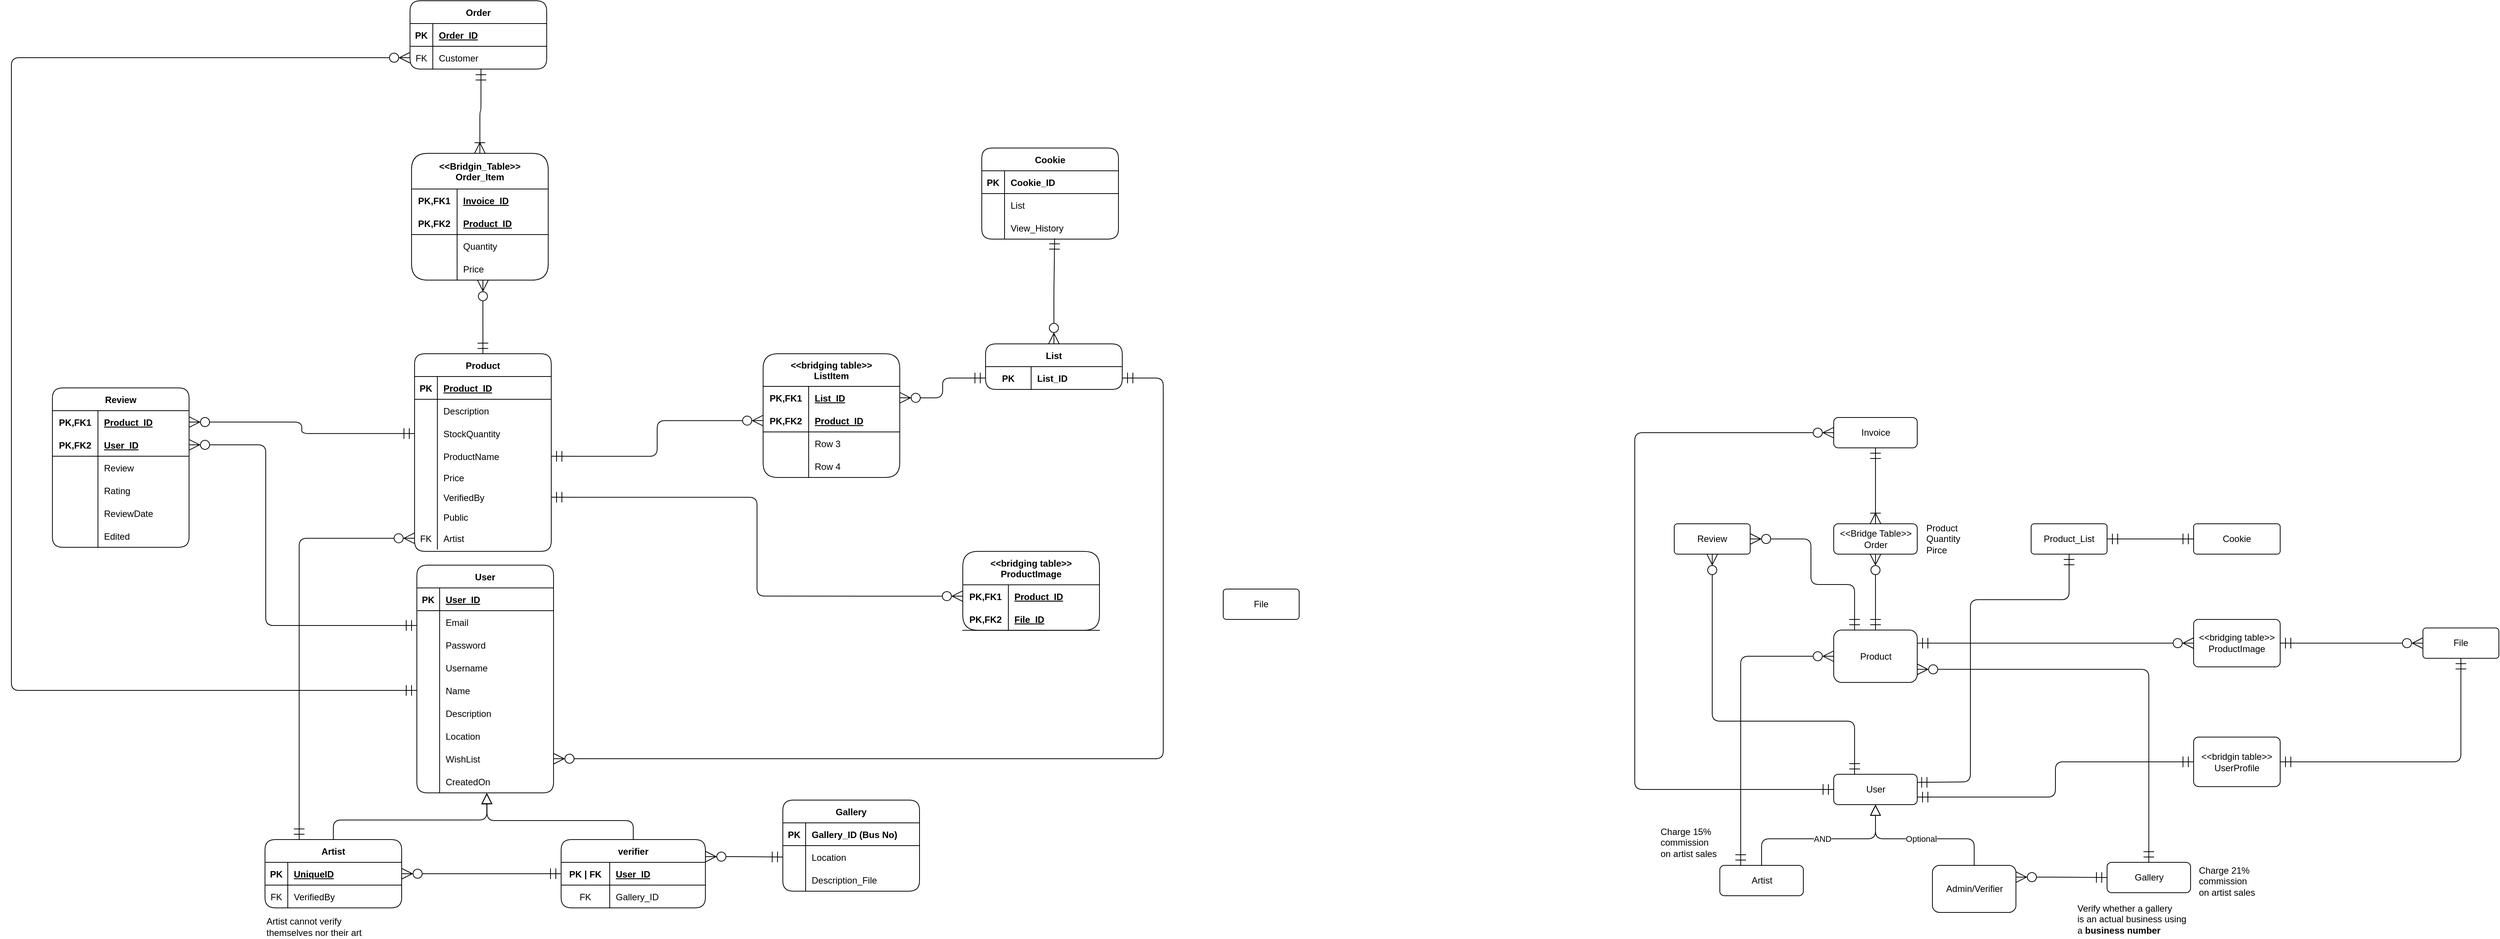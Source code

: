 <mxfile>
    <diagram id="O-f8lfrFB8BYULm7iXct" name="Page-1">
        <mxGraphModel dx="1403" dy="1273" grid="0" gridSize="10" guides="1" tooltips="1" connect="1" arrows="1" fold="1" page="0" pageScale="1" pageWidth="827" pageHeight="1169" background="none" math="0" shadow="0">
            <root>
                <mxCell id="0"/>
                <mxCell id="1" parent="0"/>
                <mxCell id="7XvDX4iGyYAIu3Aohhed-1" value="User" style="shape=table;startSize=30;container=1;collapsible=1;childLayout=tableLayout;fixedRows=1;rowLines=0;fontStyle=1;align=center;resizeLast=1;rounded=1;" parent="1" vertex="1">
                    <mxGeometry x="250" y="638.5" width="180" height="300" as="geometry"/>
                </mxCell>
                <mxCell id="7XvDX4iGyYAIu3Aohhed-2" value="" style="shape=tableRow;horizontal=0;startSize=0;swimlaneHead=0;swimlaneBody=0;fillColor=none;collapsible=0;dropTarget=0;points=[[0,0.5],[1,0.5]];portConstraint=eastwest;top=0;left=0;right=0;bottom=1;" parent="7XvDX4iGyYAIu3Aohhed-1" vertex="1">
                    <mxGeometry y="30" width="180" height="30" as="geometry"/>
                </mxCell>
                <mxCell id="7XvDX4iGyYAIu3Aohhed-3" value="PK" style="shape=partialRectangle;connectable=0;fillColor=none;top=0;left=0;bottom=0;right=0;fontStyle=1;overflow=hidden;" parent="7XvDX4iGyYAIu3Aohhed-2" vertex="1">
                    <mxGeometry width="30" height="30" as="geometry">
                        <mxRectangle width="30" height="30" as="alternateBounds"/>
                    </mxGeometry>
                </mxCell>
                <mxCell id="7XvDX4iGyYAIu3Aohhed-4" value="User_ID" style="shape=partialRectangle;connectable=0;fillColor=none;top=0;left=0;bottom=0;right=0;align=left;spacingLeft=6;fontStyle=5;overflow=hidden;" parent="7XvDX4iGyYAIu3Aohhed-2" vertex="1">
                    <mxGeometry x="30" width="150" height="30" as="geometry">
                        <mxRectangle width="150" height="30" as="alternateBounds"/>
                    </mxGeometry>
                </mxCell>
                <mxCell id="7XvDX4iGyYAIu3Aohhed-5" value="" style="shape=tableRow;horizontal=0;startSize=0;swimlaneHead=0;swimlaneBody=0;fillColor=none;collapsible=0;dropTarget=0;points=[[0,0.5],[1,0.5]];portConstraint=eastwest;top=0;left=0;right=0;bottom=0;" parent="7XvDX4iGyYAIu3Aohhed-1" vertex="1">
                    <mxGeometry y="60" width="180" height="30" as="geometry"/>
                </mxCell>
                <mxCell id="7XvDX4iGyYAIu3Aohhed-6" value="" style="shape=partialRectangle;connectable=0;fillColor=none;top=0;left=0;bottom=0;right=0;editable=1;overflow=hidden;" parent="7XvDX4iGyYAIu3Aohhed-5" vertex="1">
                    <mxGeometry width="30" height="30" as="geometry">
                        <mxRectangle width="30" height="30" as="alternateBounds"/>
                    </mxGeometry>
                </mxCell>
                <mxCell id="7XvDX4iGyYAIu3Aohhed-7" value="Email" style="shape=partialRectangle;connectable=0;fillColor=none;top=0;left=0;bottom=0;right=0;align=left;spacingLeft=6;overflow=hidden;" parent="7XvDX4iGyYAIu3Aohhed-5" vertex="1">
                    <mxGeometry x="30" width="150" height="30" as="geometry">
                        <mxRectangle width="150" height="30" as="alternateBounds"/>
                    </mxGeometry>
                </mxCell>
                <mxCell id="7XvDX4iGyYAIu3Aohhed-8" value="" style="shape=tableRow;horizontal=0;startSize=0;swimlaneHead=0;swimlaneBody=0;fillColor=none;collapsible=0;dropTarget=0;points=[[0,0.5],[1,0.5]];portConstraint=eastwest;top=0;left=0;right=0;bottom=0;" parent="7XvDX4iGyYAIu3Aohhed-1" vertex="1">
                    <mxGeometry y="90" width="180" height="30" as="geometry"/>
                </mxCell>
                <mxCell id="7XvDX4iGyYAIu3Aohhed-9" value="" style="shape=partialRectangle;connectable=0;fillColor=none;top=0;left=0;bottom=0;right=0;editable=1;overflow=hidden;" parent="7XvDX4iGyYAIu3Aohhed-8" vertex="1">
                    <mxGeometry width="30" height="30" as="geometry">
                        <mxRectangle width="30" height="30" as="alternateBounds"/>
                    </mxGeometry>
                </mxCell>
                <mxCell id="7XvDX4iGyYAIu3Aohhed-10" value="Password" style="shape=partialRectangle;connectable=0;fillColor=none;top=0;left=0;bottom=0;right=0;align=left;spacingLeft=6;overflow=hidden;" parent="7XvDX4iGyYAIu3Aohhed-8" vertex="1">
                    <mxGeometry x="30" width="150" height="30" as="geometry">
                        <mxRectangle width="150" height="30" as="alternateBounds"/>
                    </mxGeometry>
                </mxCell>
                <mxCell id="7XvDX4iGyYAIu3Aohhed-11" value="" style="shape=tableRow;horizontal=0;startSize=0;swimlaneHead=0;swimlaneBody=0;fillColor=none;collapsible=0;dropTarget=0;points=[[0,0.5],[1,0.5]];portConstraint=eastwest;top=0;left=0;right=0;bottom=0;" parent="7XvDX4iGyYAIu3Aohhed-1" vertex="1">
                    <mxGeometry y="120" width="180" height="30" as="geometry"/>
                </mxCell>
                <mxCell id="7XvDX4iGyYAIu3Aohhed-12" value="" style="shape=partialRectangle;connectable=0;fillColor=none;top=0;left=0;bottom=0;right=0;editable=1;overflow=hidden;" parent="7XvDX4iGyYAIu3Aohhed-11" vertex="1">
                    <mxGeometry width="30" height="30" as="geometry">
                        <mxRectangle width="30" height="30" as="alternateBounds"/>
                    </mxGeometry>
                </mxCell>
                <mxCell id="7XvDX4iGyYAIu3Aohhed-13" value="Username" style="shape=partialRectangle;connectable=0;fillColor=none;top=0;left=0;bottom=0;right=0;align=left;spacingLeft=6;overflow=hidden;" parent="7XvDX4iGyYAIu3Aohhed-11" vertex="1">
                    <mxGeometry x="30" width="150" height="30" as="geometry">
                        <mxRectangle width="150" height="30" as="alternateBounds"/>
                    </mxGeometry>
                </mxCell>
                <mxCell id="7XvDX4iGyYAIu3Aohhed-17" style="shape=tableRow;horizontal=0;startSize=0;swimlaneHead=0;swimlaneBody=0;fillColor=none;collapsible=0;dropTarget=0;points=[[0,0.5],[1,0.5]];portConstraint=eastwest;top=0;left=0;right=0;bottom=0;" parent="7XvDX4iGyYAIu3Aohhed-1" vertex="1">
                    <mxGeometry y="150" width="180" height="30" as="geometry"/>
                </mxCell>
                <mxCell id="7XvDX4iGyYAIu3Aohhed-18" style="shape=partialRectangle;connectable=0;fillColor=none;top=0;left=0;bottom=0;right=0;editable=1;overflow=hidden;" parent="7XvDX4iGyYAIu3Aohhed-17" vertex="1">
                    <mxGeometry width="30" height="30" as="geometry">
                        <mxRectangle width="30" height="30" as="alternateBounds"/>
                    </mxGeometry>
                </mxCell>
                <mxCell id="7XvDX4iGyYAIu3Aohhed-19" value="Name" style="shape=partialRectangle;connectable=0;fillColor=none;top=0;left=0;bottom=0;right=0;align=left;spacingLeft=6;overflow=hidden;" parent="7XvDX4iGyYAIu3Aohhed-17" vertex="1">
                    <mxGeometry x="30" width="150" height="30" as="geometry">
                        <mxRectangle width="150" height="30" as="alternateBounds"/>
                    </mxGeometry>
                </mxCell>
                <mxCell id="7XvDX4iGyYAIu3Aohhed-20" style="shape=tableRow;horizontal=0;startSize=0;swimlaneHead=0;swimlaneBody=0;fillColor=none;collapsible=0;dropTarget=0;points=[[0,0.5],[1,0.5]];portConstraint=eastwest;top=0;left=0;right=0;bottom=0;" parent="7XvDX4iGyYAIu3Aohhed-1" vertex="1">
                    <mxGeometry y="180" width="180" height="30" as="geometry"/>
                </mxCell>
                <mxCell id="7XvDX4iGyYAIu3Aohhed-21" style="shape=partialRectangle;connectable=0;fillColor=none;top=0;left=0;bottom=0;right=0;editable=1;overflow=hidden;" parent="7XvDX4iGyYAIu3Aohhed-20" vertex="1">
                    <mxGeometry width="30" height="30" as="geometry">
                        <mxRectangle width="30" height="30" as="alternateBounds"/>
                    </mxGeometry>
                </mxCell>
                <mxCell id="7XvDX4iGyYAIu3Aohhed-22" value="Description" style="shape=partialRectangle;connectable=0;fillColor=none;top=0;left=0;bottom=0;right=0;align=left;spacingLeft=6;overflow=hidden;" parent="7XvDX4iGyYAIu3Aohhed-20" vertex="1">
                    <mxGeometry x="30" width="150" height="30" as="geometry">
                        <mxRectangle width="150" height="30" as="alternateBounds"/>
                    </mxGeometry>
                </mxCell>
                <mxCell id="7XvDX4iGyYAIu3Aohhed-23" style="shape=tableRow;horizontal=0;startSize=0;swimlaneHead=0;swimlaneBody=0;fillColor=none;collapsible=0;dropTarget=0;points=[[0,0.5],[1,0.5]];portConstraint=eastwest;top=0;left=0;right=0;bottom=0;" parent="7XvDX4iGyYAIu3Aohhed-1" vertex="1">
                    <mxGeometry y="210" width="180" height="30" as="geometry"/>
                </mxCell>
                <mxCell id="7XvDX4iGyYAIu3Aohhed-24" style="shape=partialRectangle;connectable=0;fillColor=none;top=0;left=0;bottom=0;right=0;editable=1;overflow=hidden;" parent="7XvDX4iGyYAIu3Aohhed-23" vertex="1">
                    <mxGeometry width="30" height="30" as="geometry">
                        <mxRectangle width="30" height="30" as="alternateBounds"/>
                    </mxGeometry>
                </mxCell>
                <mxCell id="7XvDX4iGyYAIu3Aohhed-25" value="Location" style="shape=partialRectangle;connectable=0;fillColor=none;top=0;left=0;bottom=0;right=0;align=left;spacingLeft=6;overflow=hidden;" parent="7XvDX4iGyYAIu3Aohhed-23" vertex="1">
                    <mxGeometry x="30" width="150" height="30" as="geometry">
                        <mxRectangle width="150" height="30" as="alternateBounds"/>
                    </mxGeometry>
                </mxCell>
                <mxCell id="MbzB54dMlbku7xuuLT0k-75" style="shape=tableRow;horizontal=0;startSize=0;swimlaneHead=0;swimlaneBody=0;fillColor=none;collapsible=0;dropTarget=0;points=[[0,0.5],[1,0.5]];portConstraint=eastwest;top=0;left=0;right=0;bottom=0;" parent="7XvDX4iGyYAIu3Aohhed-1" vertex="1">
                    <mxGeometry y="240" width="180" height="30" as="geometry"/>
                </mxCell>
                <mxCell id="MbzB54dMlbku7xuuLT0k-76" style="shape=partialRectangle;connectable=0;fillColor=none;top=0;left=0;bottom=0;right=0;editable=1;overflow=hidden;" parent="MbzB54dMlbku7xuuLT0k-75" vertex="1">
                    <mxGeometry width="30" height="30" as="geometry">
                        <mxRectangle width="30" height="30" as="alternateBounds"/>
                    </mxGeometry>
                </mxCell>
                <mxCell id="MbzB54dMlbku7xuuLT0k-77" value="WishList" style="shape=partialRectangle;connectable=0;fillColor=none;top=0;left=0;bottom=0;right=0;align=left;spacingLeft=6;overflow=hidden;" parent="MbzB54dMlbku7xuuLT0k-75" vertex="1">
                    <mxGeometry x="30" width="150" height="30" as="geometry">
                        <mxRectangle width="150" height="30" as="alternateBounds"/>
                    </mxGeometry>
                </mxCell>
                <mxCell id="19" style="shape=tableRow;horizontal=0;startSize=0;swimlaneHead=0;swimlaneBody=0;fillColor=none;collapsible=0;dropTarget=0;points=[[0,0.5],[1,0.5]];portConstraint=eastwest;top=0;left=0;right=0;bottom=0;" vertex="1" parent="7XvDX4iGyYAIu3Aohhed-1">
                    <mxGeometry y="270" width="180" height="30" as="geometry"/>
                </mxCell>
                <mxCell id="20" style="shape=partialRectangle;connectable=0;fillColor=none;top=0;left=0;bottom=0;right=0;editable=1;overflow=hidden;" vertex="1" parent="19">
                    <mxGeometry width="30" height="30" as="geometry">
                        <mxRectangle width="30" height="30" as="alternateBounds"/>
                    </mxGeometry>
                </mxCell>
                <mxCell id="21" value="CreatedOn" style="shape=partialRectangle;connectable=0;fillColor=none;top=0;left=0;bottom=0;right=0;align=left;spacingLeft=6;overflow=hidden;" vertex="1" parent="19">
                    <mxGeometry x="30" width="150" height="30" as="geometry">
                        <mxRectangle width="150" height="30" as="alternateBounds"/>
                    </mxGeometry>
                </mxCell>
                <mxCell id="7XvDX4iGyYAIu3Aohhed-93" style="edgeStyle=orthogonalEdgeStyle;rounded=1;orthogonalLoop=1;jettySize=auto;html=1;exitX=0.989;exitY=0.265;exitDx=0;exitDy=0;entryX=0.5;entryY=1;entryDx=0;entryDy=0;startArrow=ERmandOne;startFill=0;endArrow=ERmandOne;endFill=0;startSize=12;endSize=12;targetPerimeterSpacing=12;exitPerimeter=0;" parent="1" source="7XvDX4iGyYAIu3Aohhed-26" target="7XvDX4iGyYAIu3Aohhed-91" edge="1">
                    <mxGeometry relative="1" as="geometry">
                        <Array as="points">
                            <mxPoint x="2226" y="925"/>
                            <mxPoint x="2296" y="924"/>
                            <mxPoint x="2296" y="684"/>
                            <mxPoint x="2426" y="684"/>
                        </Array>
                    </mxGeometry>
                </mxCell>
                <mxCell id="sWRX_S0KsVgZLahajshZ-12" style="edgeStyle=orthogonalEdgeStyle;rounded=1;orthogonalLoop=1;jettySize=auto;html=1;exitX=1;exitY=0.75;exitDx=0;exitDy=0;entryX=0;entryY=0.5;entryDx=0;entryDy=0;startArrow=ERmandOne;startFill=0;endArrow=ERmandOne;endFill=0;startSize=12;endSize=12;" parent="1" source="7XvDX4iGyYAIu3Aohhed-26" target="sWRX_S0KsVgZLahajshZ-11" edge="1">
                    <mxGeometry relative="1" as="geometry"/>
                </mxCell>
                <mxCell id="7XvDX4iGyYAIu3Aohhed-26" value="User" style="html=1;rounded=1;" parent="1" vertex="1">
                    <mxGeometry x="2116" y="914" width="110" height="40" as="geometry"/>
                </mxCell>
                <mxCell id="7XvDX4iGyYAIu3Aohhed-29" value="AND" style="edgeStyle=orthogonalEdgeStyle;rounded=1;orthogonalLoop=1;jettySize=auto;html=1;exitX=0.5;exitY=0;exitDx=0;exitDy=0;entryX=0.5;entryY=1;entryDx=0;entryDy=0;endArrow=block;endFill=0;endSize=12;" parent="1" source="7XvDX4iGyYAIu3Aohhed-27" target="7XvDX4iGyYAIu3Aohhed-26" edge="1">
                    <mxGeometry relative="1" as="geometry"/>
                </mxCell>
                <mxCell id="7XvDX4iGyYAIu3Aohhed-27" value="Artist" style="html=1;rounded=1;" parent="1" vertex="1">
                    <mxGeometry x="1966" y="1034" width="110" height="40" as="geometry"/>
                </mxCell>
                <mxCell id="7XvDX4iGyYAIu3Aohhed-30" value="Optional" style="edgeStyle=orthogonalEdgeStyle;rounded=1;orthogonalLoop=1;jettySize=auto;html=1;exitX=0.5;exitY=0;exitDx=0;exitDy=0;entryX=0.5;entryY=1;entryDx=0;entryDy=0;endArrow=block;endFill=0;endSize=12;" parent="1" source="7XvDX4iGyYAIu3Aohhed-28" target="7XvDX4iGyYAIu3Aohhed-26" edge="1">
                    <mxGeometry relative="1" as="geometry"/>
                </mxCell>
                <mxCell id="7XvDX4iGyYAIu3Aohhed-33" style="edgeStyle=orthogonalEdgeStyle;rounded=1;orthogonalLoop=1;jettySize=auto;html=1;exitX=1;exitY=0.25;exitDx=0;exitDy=0;entryX=0;entryY=0.5;entryDx=0;entryDy=0;endArrow=ERmandOne;endFill=0;endSize=12;startArrow=ERzeroToMany;startFill=0;startSize=12;" parent="1" source="7XvDX4iGyYAIu3Aohhed-28" target="7XvDX4iGyYAIu3Aohhed-31" edge="1">
                    <mxGeometry relative="1" as="geometry"/>
                </mxCell>
                <mxCell id="7XvDX4iGyYAIu3Aohhed-28" value="Admin/Verifier" style="html=1;rounded=1;" parent="1" vertex="1">
                    <mxGeometry x="2246" y="1034" width="110" height="62" as="geometry"/>
                </mxCell>
                <mxCell id="7XvDX4iGyYAIu3Aohhed-36" style="edgeStyle=orthogonalEdgeStyle;rounded=1;orthogonalLoop=1;jettySize=auto;html=1;exitX=0.5;exitY=0;exitDx=0;exitDy=0;entryX=1;entryY=0.75;entryDx=0;entryDy=0;startArrow=ERmandOne;startFill=0;endArrow=ERzeroToMany;endFill=0;startSize=12;endSize=12;targetPerimeterSpacing=12;" parent="1" source="7XvDX4iGyYAIu3Aohhed-31" target="7XvDX4iGyYAIu3Aohhed-34" edge="1">
                    <mxGeometry relative="1" as="geometry"/>
                </mxCell>
                <mxCell id="7XvDX4iGyYAIu3Aohhed-31" value="Gallery" style="html=1;rounded=1;" parent="1" vertex="1">
                    <mxGeometry x="2476" y="1030" width="110" height="40" as="geometry"/>
                </mxCell>
                <mxCell id="7XvDX4iGyYAIu3Aohhed-35" style="edgeStyle=orthogonalEdgeStyle;rounded=1;orthogonalLoop=1;jettySize=auto;html=1;exitX=0;exitY=0.5;exitDx=0;exitDy=0;entryX=0.25;entryY=0;entryDx=0;entryDy=0;startArrow=ERzeroToMany;startFill=0;endArrow=ERmandOne;endFill=0;startSize=12;endSize=12;targetPerimeterSpacing=12;" parent="1" source="7XvDX4iGyYAIu3Aohhed-34" target="7XvDX4iGyYAIu3Aohhed-27" edge="1">
                    <mxGeometry relative="1" as="geometry"/>
                </mxCell>
                <mxCell id="sWRX_S0KsVgZLahajshZ-8" style="edgeStyle=orthogonalEdgeStyle;orthogonalLoop=1;jettySize=auto;html=1;exitX=1;exitY=0.25;exitDx=0;exitDy=0;entryX=0;entryY=0.5;entryDx=0;entryDy=0;endArrow=ERzeroToMany;endFill=0;endSize=12;rounded=1;startArrow=ERmandOne;startFill=0;startSize=12;" parent="1" source="7XvDX4iGyYAIu3Aohhed-34" target="sWRX_S0KsVgZLahajshZ-7" edge="1">
                    <mxGeometry relative="1" as="geometry"/>
                </mxCell>
                <mxCell id="7XvDX4iGyYAIu3Aohhed-34" value="Product" style="html=1;rounded=1;" parent="1" vertex="1">
                    <mxGeometry x="2116" y="724" width="110" height="69" as="geometry"/>
                </mxCell>
                <mxCell id="7XvDX4iGyYAIu3Aohhed-37" value="Charge 15% &lt;br&gt;commission&lt;br&gt;on artist sales" style="text;html=1;align=left;verticalAlign=middle;resizable=0;points=[];autosize=1;strokeColor=none;fillColor=none;" parent="1" vertex="1">
                    <mxGeometry x="1886" y="979" width="90" height="50" as="geometry"/>
                </mxCell>
                <mxCell id="7XvDX4iGyYAIu3Aohhed-38" value="Charge 21% &lt;br&gt;commission&lt;br&gt;on artist sales" style="text;html=1;align=left;verticalAlign=middle;resizable=0;points=[];autosize=1;strokeColor=none;fillColor=none;" parent="1" vertex="1">
                    <mxGeometry x="2595" y="1030" width="90" height="50" as="geometry"/>
                </mxCell>
                <mxCell id="7XvDX4iGyYAIu3Aohhed-39" value="Verify whether a gallery &lt;br&gt;is an actual business using &lt;br&gt;&lt;div style=&quot;&quot;&gt;a &lt;b&gt;business number&lt;/b&gt;&lt;/div&gt;" style="text;html=1;align=left;verticalAlign=middle;resizable=0;points=[];autosize=1;strokeColor=none;fillColor=none;" parent="1" vertex="1">
                    <mxGeometry x="2435" y="1080" width="160" height="50" as="geometry"/>
                </mxCell>
                <mxCell id="7XvDX4iGyYAIu3Aohhed-43" style="edgeStyle=orthogonalEdgeStyle;rounded=0;orthogonalLoop=1;jettySize=auto;html=1;exitX=0.5;exitY=1;exitDx=0;exitDy=0;entryX=0.5;entryY=0;entryDx=0;entryDy=0;startArrow=ERmandOne;startFill=0;endArrow=ERoneToMany;endFill=0;startSize=12;endSize=12;targetPerimeterSpacing=12;" parent="1" source="7XvDX4iGyYAIu3Aohhed-40" target="7XvDX4iGyYAIu3Aohhed-41" edge="1">
                    <mxGeometry relative="1" as="geometry"/>
                </mxCell>
                <mxCell id="MbzB54dMlbku7xuuLT0k-93" style="edgeStyle=orthogonalEdgeStyle;rounded=1;orthogonalLoop=1;jettySize=auto;html=1;exitX=0;exitY=0.5;exitDx=0;exitDy=0;entryX=0;entryY=0.5;entryDx=0;entryDy=0;startArrow=ERzeroToMany;startFill=0;endArrow=ERmandOne;endFill=0;startSize=12;endSize=12;" parent="1" source="7XvDX4iGyYAIu3Aohhed-40" target="7XvDX4iGyYAIu3Aohhed-26" edge="1">
                    <mxGeometry relative="1" as="geometry">
                        <Array as="points">
                            <mxPoint x="1854" y="464"/>
                            <mxPoint x="1854" y="934"/>
                        </Array>
                    </mxGeometry>
                </mxCell>
                <mxCell id="7XvDX4iGyYAIu3Aohhed-40" value="Invoice" style="html=1;rounded=1;" parent="1" vertex="1">
                    <mxGeometry x="2116" y="444" width="110" height="40" as="geometry"/>
                </mxCell>
                <mxCell id="7XvDX4iGyYAIu3Aohhed-44" style="edgeStyle=orthogonalEdgeStyle;rounded=0;orthogonalLoop=1;jettySize=auto;html=1;exitX=0.5;exitY=1;exitDx=0;exitDy=0;entryX=0.5;entryY=0;entryDx=0;entryDy=0;startArrow=ERzeroToMany;startFill=0;endArrow=ERmandOne;endFill=0;startSize=12;endSize=12;targetPerimeterSpacing=12;" parent="1" source="7XvDX4iGyYAIu3Aohhed-41" target="7XvDX4iGyYAIu3Aohhed-34" edge="1">
                    <mxGeometry relative="1" as="geometry"/>
                </mxCell>
                <mxCell id="7XvDX4iGyYAIu3Aohhed-41" value="&amp;lt;&amp;lt;Bridge Table&amp;gt;&amp;gt;&lt;br&gt;Order" style="html=1;rounded=1;" parent="1" vertex="1">
                    <mxGeometry x="2116" y="584" width="110" height="40" as="geometry"/>
                </mxCell>
                <mxCell id="7XvDX4iGyYAIu3Aohhed-42" value="&lt;div style=&quot;&quot;&gt;&lt;span&gt;Product&lt;/span&gt;&lt;/div&gt;Quantity&lt;br&gt;Pirce" style="text;html=1;align=left;verticalAlign=middle;resizable=0;points=[];autosize=1;strokeColor=none;fillColor=none;" parent="1" vertex="1">
                    <mxGeometry x="2236" y="579" width="60" height="50" as="geometry"/>
                </mxCell>
                <mxCell id="7XvDX4iGyYAIu3Aohhed-75" style="edgeStyle=orthogonalEdgeStyle;rounded=1;orthogonalLoop=1;jettySize=auto;html=1;exitX=0.5;exitY=0;exitDx=0;exitDy=0;startArrow=none;startFill=0;endArrow=block;endFill=0;startSize=12;endSize=12;targetPerimeterSpacing=12;" parent="1" source="7XvDX4iGyYAIu3Aohhed-45" edge="1">
                    <mxGeometry relative="1" as="geometry">
                        <mxPoint x="342" y="939" as="targetPoint"/>
                    </mxGeometry>
                </mxCell>
                <mxCell id="MbzB54dMlbku7xuuLT0k-126" style="edgeStyle=orthogonalEdgeStyle;rounded=1;orthogonalLoop=1;jettySize=auto;html=1;exitX=1;exitY=0.25;exitDx=0;exitDy=0;startArrow=ERzeroToMany;startFill=0;endArrow=ERmandOne;endFill=0;startSize=12;endSize=12;" parent="1" source="7XvDX4iGyYAIu3Aohhed-45" target="MbzB54dMlbku7xuuLT0k-116" edge="1">
                    <mxGeometry relative="1" as="geometry"/>
                </mxCell>
                <mxCell id="7XvDX4iGyYAIu3Aohhed-45" value="verifier" style="shape=table;startSize=30;container=1;collapsible=1;childLayout=tableLayout;fixedRows=1;rowLines=0;fontStyle=1;align=center;resizeLast=1;rounded=1;" parent="1" vertex="1">
                    <mxGeometry x="440" y="1000" width="190" height="90" as="geometry"/>
                </mxCell>
                <mxCell id="7XvDX4iGyYAIu3Aohhed-46" value="" style="shape=tableRow;horizontal=0;startSize=0;swimlaneHead=0;swimlaneBody=0;fillColor=none;collapsible=0;dropTarget=0;points=[[0,0.5],[1,0.5]];portConstraint=eastwest;top=0;left=0;right=0;bottom=1;" parent="7XvDX4iGyYAIu3Aohhed-45" vertex="1">
                    <mxGeometry y="30" width="190" height="30" as="geometry"/>
                </mxCell>
                <mxCell id="7XvDX4iGyYAIu3Aohhed-47" value="PK | FK" style="shape=partialRectangle;connectable=0;fillColor=none;top=0;left=0;bottom=0;right=0;fontStyle=1;overflow=hidden;" parent="7XvDX4iGyYAIu3Aohhed-46" vertex="1">
                    <mxGeometry width="64" height="30" as="geometry">
                        <mxRectangle width="64" height="30" as="alternateBounds"/>
                    </mxGeometry>
                </mxCell>
                <mxCell id="7XvDX4iGyYAIu3Aohhed-48" value="User_ID" style="shape=partialRectangle;connectable=0;fillColor=none;top=0;left=0;bottom=0;right=0;align=left;spacingLeft=6;fontStyle=5;overflow=hidden;" parent="7XvDX4iGyYAIu3Aohhed-46" vertex="1">
                    <mxGeometry x="64" width="126" height="30" as="geometry">
                        <mxRectangle width="126" height="30" as="alternateBounds"/>
                    </mxGeometry>
                </mxCell>
                <mxCell id="7XvDX4iGyYAIu3Aohhed-49" value="" style="shape=tableRow;horizontal=0;startSize=0;swimlaneHead=0;swimlaneBody=0;fillColor=none;collapsible=0;dropTarget=0;points=[[0,0.5],[1,0.5]];portConstraint=eastwest;top=0;left=0;right=0;bottom=0;" parent="7XvDX4iGyYAIu3Aohhed-45" vertex="1">
                    <mxGeometry y="60" width="190" height="30" as="geometry"/>
                </mxCell>
                <mxCell id="7XvDX4iGyYAIu3Aohhed-50" value="FK" style="shape=partialRectangle;connectable=0;fillColor=none;top=0;left=0;bottom=0;right=0;editable=1;overflow=hidden;" parent="7XvDX4iGyYAIu3Aohhed-49" vertex="1">
                    <mxGeometry width="64" height="30" as="geometry">
                        <mxRectangle width="64" height="30" as="alternateBounds"/>
                    </mxGeometry>
                </mxCell>
                <mxCell id="7XvDX4iGyYAIu3Aohhed-51" value="Gallery_ID" style="shape=partialRectangle;connectable=0;fillColor=none;top=0;left=0;bottom=0;right=0;align=left;spacingLeft=6;overflow=hidden;" parent="7XvDX4iGyYAIu3Aohhed-49" vertex="1">
                    <mxGeometry x="64" width="126" height="30" as="geometry">
                        <mxRectangle width="126" height="30" as="alternateBounds"/>
                    </mxGeometry>
                </mxCell>
                <mxCell id="7XvDX4iGyYAIu3Aohhed-74" style="edgeStyle=orthogonalEdgeStyle;rounded=1;orthogonalLoop=1;jettySize=auto;html=1;exitX=0.5;exitY=0;exitDx=0;exitDy=0;entryX=0.512;entryY=1.001;entryDx=0;entryDy=0;entryPerimeter=0;startArrow=none;startFill=0;endArrow=block;endFill=0;startSize=12;endSize=12;targetPerimeterSpacing=12;" parent="1" source="7XvDX4iGyYAIu3Aohhed-61" target="19" edge="1">
                    <mxGeometry relative="1" as="geometry"/>
                </mxCell>
                <mxCell id="7XvDX4iGyYAIu3Aohhed-61" value="Artist" style="shape=table;startSize=30;container=1;collapsible=1;childLayout=tableLayout;fixedRows=1;rowLines=0;fontStyle=1;align=center;resizeLast=1;rounded=1;" parent="1" vertex="1">
                    <mxGeometry x="50" y="1000" width="180" height="90" as="geometry"/>
                </mxCell>
                <mxCell id="7XvDX4iGyYAIu3Aohhed-62" value="" style="shape=tableRow;horizontal=0;startSize=0;swimlaneHead=0;swimlaneBody=0;fillColor=none;collapsible=0;dropTarget=0;points=[[0,0.5],[1,0.5]];portConstraint=eastwest;top=0;left=0;right=0;bottom=1;" parent="7XvDX4iGyYAIu3Aohhed-61" vertex="1">
                    <mxGeometry y="30" width="180" height="30" as="geometry"/>
                </mxCell>
                <mxCell id="7XvDX4iGyYAIu3Aohhed-63" value="PK" style="shape=partialRectangle;connectable=0;fillColor=none;top=0;left=0;bottom=0;right=0;fontStyle=1;overflow=hidden;" parent="7XvDX4iGyYAIu3Aohhed-62" vertex="1">
                    <mxGeometry width="30" height="30" as="geometry">
                        <mxRectangle width="30" height="30" as="alternateBounds"/>
                    </mxGeometry>
                </mxCell>
                <mxCell id="7XvDX4iGyYAIu3Aohhed-64" value="UniqueID" style="shape=partialRectangle;connectable=0;fillColor=none;top=0;left=0;bottom=0;right=0;align=left;spacingLeft=6;fontStyle=5;overflow=hidden;" parent="7XvDX4iGyYAIu3Aohhed-62" vertex="1">
                    <mxGeometry x="30" width="150" height="30" as="geometry">
                        <mxRectangle width="150" height="30" as="alternateBounds"/>
                    </mxGeometry>
                </mxCell>
                <mxCell id="7XvDX4iGyYAIu3Aohhed-65" value="" style="shape=tableRow;horizontal=0;startSize=0;swimlaneHead=0;swimlaneBody=0;fillColor=none;collapsible=0;dropTarget=0;points=[[0,0.5],[1,0.5]];portConstraint=eastwest;top=0;left=0;right=0;bottom=0;" parent="7XvDX4iGyYAIu3Aohhed-61" vertex="1">
                    <mxGeometry y="60" width="180" height="30" as="geometry"/>
                </mxCell>
                <mxCell id="7XvDX4iGyYAIu3Aohhed-66" value="FK" style="shape=partialRectangle;connectable=0;fillColor=none;top=0;left=0;bottom=0;right=0;editable=1;overflow=hidden;" parent="7XvDX4iGyYAIu3Aohhed-65" vertex="1">
                    <mxGeometry width="30" height="30" as="geometry">
                        <mxRectangle width="30" height="30" as="alternateBounds"/>
                    </mxGeometry>
                </mxCell>
                <mxCell id="7XvDX4iGyYAIu3Aohhed-67" value="VerifiedBy" style="shape=partialRectangle;connectable=0;fillColor=none;top=0;left=0;bottom=0;right=0;align=left;spacingLeft=6;overflow=hidden;" parent="7XvDX4iGyYAIu3Aohhed-65" vertex="1">
                    <mxGeometry x="30" width="150" height="30" as="geometry">
                        <mxRectangle width="150" height="30" as="alternateBounds"/>
                    </mxGeometry>
                </mxCell>
                <mxCell id="7XvDX4iGyYAIu3Aohhed-76" value="Artist cannot verify &lt;br&gt;themselves nor their art" style="text;html=1;align=left;verticalAlign=middle;resizable=0;points=[];autosize=1;strokeColor=none;fillColor=none;" parent="1" vertex="1">
                    <mxGeometry x="50" y="1100" width="140" height="30" as="geometry"/>
                </mxCell>
                <mxCell id="MbzB54dMlbku7xuuLT0k-111" style="edgeStyle=orthogonalEdgeStyle;rounded=1;orthogonalLoop=1;jettySize=auto;html=1;exitX=0.5;exitY=0;exitDx=0;exitDy=0;entryX=0.522;entryY=1.009;entryDx=0;entryDy=0;entryPerimeter=0;startArrow=ERmandOne;startFill=0;endArrow=ERzeroToMany;endFill=0;startSize=12;endSize=12;" parent="1" source="7XvDX4iGyYAIu3Aohhed-77" target="MbzB54dMlbku7xuuLT0k-105" edge="1">
                    <mxGeometry relative="1" as="geometry"/>
                </mxCell>
                <mxCell id="7XvDX4iGyYAIu3Aohhed-77" value="Product" style="shape=table;startSize=30;container=1;collapsible=1;childLayout=tableLayout;fixedRows=1;rowLines=0;fontStyle=1;align=center;resizeLast=1;rounded=1;" parent="1" vertex="1">
                    <mxGeometry x="247" y="360.06" width="180" height="260.277" as="geometry"/>
                </mxCell>
                <mxCell id="7XvDX4iGyYAIu3Aohhed-78" value="" style="shape=tableRow;horizontal=0;startSize=0;swimlaneHead=0;swimlaneBody=0;fillColor=none;collapsible=0;dropTarget=0;points=[[0,0.5],[1,0.5]];portConstraint=eastwest;top=0;left=0;right=0;bottom=1;" parent="7XvDX4iGyYAIu3Aohhed-77" vertex="1">
                    <mxGeometry y="30" width="180" height="30" as="geometry"/>
                </mxCell>
                <mxCell id="7XvDX4iGyYAIu3Aohhed-79" value="PK" style="shape=partialRectangle;connectable=0;fillColor=none;top=0;left=0;bottom=0;right=0;fontStyle=1;overflow=hidden;" parent="7XvDX4iGyYAIu3Aohhed-78" vertex="1">
                    <mxGeometry width="30" height="30" as="geometry">
                        <mxRectangle width="30" height="30" as="alternateBounds"/>
                    </mxGeometry>
                </mxCell>
                <mxCell id="7XvDX4iGyYAIu3Aohhed-80" value="Product_ID" style="shape=partialRectangle;connectable=0;fillColor=none;top=0;left=0;bottom=0;right=0;align=left;spacingLeft=6;fontStyle=5;overflow=hidden;" parent="7XvDX4iGyYAIu3Aohhed-78" vertex="1">
                    <mxGeometry x="30" width="150" height="30" as="geometry">
                        <mxRectangle width="150" height="30" as="alternateBounds"/>
                    </mxGeometry>
                </mxCell>
                <mxCell id="7XvDX4iGyYAIu3Aohhed-81" value="" style="shape=tableRow;horizontal=0;startSize=0;swimlaneHead=0;swimlaneBody=0;fillColor=none;collapsible=0;dropTarget=0;points=[[0,0.5],[1,0.5]];portConstraint=eastwest;top=0;left=0;right=0;bottom=0;" parent="7XvDX4iGyYAIu3Aohhed-77" vertex="1">
                    <mxGeometry y="60" width="180" height="30" as="geometry"/>
                </mxCell>
                <mxCell id="7XvDX4iGyYAIu3Aohhed-82" value="" style="shape=partialRectangle;connectable=0;fillColor=none;top=0;left=0;bottom=0;right=0;editable=1;overflow=hidden;" parent="7XvDX4iGyYAIu3Aohhed-81" vertex="1">
                    <mxGeometry width="30" height="30" as="geometry">
                        <mxRectangle width="30" height="30" as="alternateBounds"/>
                    </mxGeometry>
                </mxCell>
                <mxCell id="7XvDX4iGyYAIu3Aohhed-83" value="Description" style="shape=partialRectangle;connectable=0;fillColor=none;top=0;left=0;bottom=0;right=0;align=left;spacingLeft=6;overflow=hidden;" parent="7XvDX4iGyYAIu3Aohhed-81" vertex="1">
                    <mxGeometry x="30" width="150" height="30" as="geometry">
                        <mxRectangle width="150" height="30" as="alternateBounds"/>
                    </mxGeometry>
                </mxCell>
                <mxCell id="7XvDX4iGyYAIu3Aohhed-84" value="" style="shape=tableRow;horizontal=0;startSize=0;swimlaneHead=0;swimlaneBody=0;fillColor=none;collapsible=0;dropTarget=0;points=[[0,0.5],[1,0.5]];portConstraint=eastwest;top=0;left=0;right=0;bottom=0;" parent="7XvDX4iGyYAIu3Aohhed-77" vertex="1">
                    <mxGeometry y="90" width="180" height="30" as="geometry"/>
                </mxCell>
                <mxCell id="7XvDX4iGyYAIu3Aohhed-85" value="" style="shape=partialRectangle;connectable=0;fillColor=none;top=0;left=0;bottom=0;right=0;editable=1;overflow=hidden;" parent="7XvDX4iGyYAIu3Aohhed-84" vertex="1">
                    <mxGeometry width="30" height="30" as="geometry">
                        <mxRectangle width="30" height="30" as="alternateBounds"/>
                    </mxGeometry>
                </mxCell>
                <mxCell id="7XvDX4iGyYAIu3Aohhed-86" value="StockQuantity" style="shape=partialRectangle;connectable=0;fillColor=none;top=0;left=0;bottom=0;right=0;align=left;spacingLeft=6;overflow=hidden;" parent="7XvDX4iGyYAIu3Aohhed-84" vertex="1">
                    <mxGeometry x="30" width="150" height="30" as="geometry">
                        <mxRectangle width="150" height="30" as="alternateBounds"/>
                    </mxGeometry>
                </mxCell>
                <mxCell id="7XvDX4iGyYAIu3Aohhed-87" value="" style="shape=tableRow;horizontal=0;startSize=0;swimlaneHead=0;swimlaneBody=0;fillColor=none;collapsible=0;dropTarget=0;points=[[0,0.5],[1,0.5]];portConstraint=eastwest;top=0;left=0;right=0;bottom=0;" parent="7XvDX4iGyYAIu3Aohhed-77" vertex="1">
                    <mxGeometry y="120" width="180" height="30" as="geometry"/>
                </mxCell>
                <mxCell id="7XvDX4iGyYAIu3Aohhed-88" value="" style="shape=partialRectangle;connectable=0;fillColor=none;top=0;left=0;bottom=0;right=0;editable=1;overflow=hidden;" parent="7XvDX4iGyYAIu3Aohhed-87" vertex="1">
                    <mxGeometry width="30" height="30" as="geometry">
                        <mxRectangle width="30" height="30" as="alternateBounds"/>
                    </mxGeometry>
                </mxCell>
                <mxCell id="7XvDX4iGyYAIu3Aohhed-89" value="ProductName" style="shape=partialRectangle;connectable=0;fillColor=none;top=0;left=0;bottom=0;right=0;align=left;spacingLeft=6;overflow=hidden;" parent="7XvDX4iGyYAIu3Aohhed-87" vertex="1">
                    <mxGeometry x="30" width="150" height="30" as="geometry">
                        <mxRectangle width="150" height="30" as="alternateBounds"/>
                    </mxGeometry>
                </mxCell>
                <mxCell id="MbzB54dMlbku7xuuLT0k-1" style="shape=tableRow;horizontal=0;startSize=0;swimlaneHead=0;swimlaneBody=0;fillColor=none;collapsible=0;dropTarget=0;points=[[0,0.5],[1,0.5]];portConstraint=eastwest;top=0;left=0;right=0;bottom=0;" parent="7XvDX4iGyYAIu3Aohhed-77" vertex="1">
                    <mxGeometry y="150" width="180" height="26" as="geometry"/>
                </mxCell>
                <mxCell id="MbzB54dMlbku7xuuLT0k-2" style="shape=partialRectangle;connectable=0;fillColor=none;top=0;left=0;bottom=0;right=0;editable=1;overflow=hidden;" parent="MbzB54dMlbku7xuuLT0k-1" vertex="1">
                    <mxGeometry width="30" height="26" as="geometry">
                        <mxRectangle width="30" height="26" as="alternateBounds"/>
                    </mxGeometry>
                </mxCell>
                <mxCell id="MbzB54dMlbku7xuuLT0k-3" value="Price" style="shape=partialRectangle;connectable=0;fillColor=none;top=0;left=0;bottom=0;right=0;align=left;spacingLeft=6;overflow=hidden;" parent="MbzB54dMlbku7xuuLT0k-1" vertex="1">
                    <mxGeometry x="30" width="150" height="26" as="geometry">
                        <mxRectangle width="150" height="26" as="alternateBounds"/>
                    </mxGeometry>
                </mxCell>
                <mxCell id="MbzB54dMlbku7xuuLT0k-7" style="shape=tableRow;horizontal=0;startSize=0;swimlaneHead=0;swimlaneBody=0;fillColor=none;collapsible=0;dropTarget=0;points=[[0,0.5],[1,0.5]];portConstraint=eastwest;top=0;left=0;right=0;bottom=0;" parent="7XvDX4iGyYAIu3Aohhed-77" vertex="1">
                    <mxGeometry y="176" width="180" height="26" as="geometry"/>
                </mxCell>
                <mxCell id="MbzB54dMlbku7xuuLT0k-8" style="shape=partialRectangle;connectable=0;fillColor=none;top=0;left=0;bottom=0;right=0;editable=1;overflow=hidden;" parent="MbzB54dMlbku7xuuLT0k-7" vertex="1">
                    <mxGeometry width="30" height="26" as="geometry">
                        <mxRectangle width="30" height="26" as="alternateBounds"/>
                    </mxGeometry>
                </mxCell>
                <mxCell id="MbzB54dMlbku7xuuLT0k-9" value="VerifiedBy" style="shape=partialRectangle;connectable=0;fillColor=none;top=0;left=0;bottom=0;right=0;align=left;spacingLeft=6;overflow=hidden;" parent="MbzB54dMlbku7xuuLT0k-7" vertex="1">
                    <mxGeometry x="30" width="150" height="26" as="geometry">
                        <mxRectangle width="150" height="26" as="alternateBounds"/>
                    </mxGeometry>
                </mxCell>
                <mxCell id="sWRX_S0KsVgZLahajshZ-1" style="shape=tableRow;horizontal=0;startSize=0;swimlaneHead=0;swimlaneBody=0;fillColor=none;collapsible=0;dropTarget=0;points=[[0,0.5],[1,0.5]];portConstraint=eastwest;top=0;left=0;right=0;bottom=0;" parent="7XvDX4iGyYAIu3Aohhed-77" vertex="1">
                    <mxGeometry y="202" width="180" height="26" as="geometry"/>
                </mxCell>
                <mxCell id="sWRX_S0KsVgZLahajshZ-2" style="shape=partialRectangle;connectable=0;fillColor=none;top=0;left=0;bottom=0;right=0;editable=1;overflow=hidden;" parent="sWRX_S0KsVgZLahajshZ-1" vertex="1">
                    <mxGeometry width="30" height="26" as="geometry">
                        <mxRectangle width="30" height="26" as="alternateBounds"/>
                    </mxGeometry>
                </mxCell>
                <mxCell id="sWRX_S0KsVgZLahajshZ-3" value="Public" style="shape=partialRectangle;connectable=0;fillColor=none;top=0;left=0;bottom=0;right=0;align=left;spacingLeft=6;overflow=hidden;" parent="sWRX_S0KsVgZLahajshZ-1" vertex="1">
                    <mxGeometry x="30" width="150" height="26" as="geometry">
                        <mxRectangle width="150" height="26" as="alternateBounds"/>
                    </mxGeometry>
                </mxCell>
                <mxCell id="MbzB54dMlbku7xuuLT0k-42" style="shape=tableRow;horizontal=0;startSize=0;swimlaneHead=0;swimlaneBody=0;fillColor=none;collapsible=0;dropTarget=0;points=[[0,0.5],[1,0.5]];portConstraint=eastwest;top=0;left=0;right=0;bottom=0;" parent="7XvDX4iGyYAIu3Aohhed-77" vertex="1">
                    <mxGeometry y="228" width="180" height="30" as="geometry"/>
                </mxCell>
                <mxCell id="MbzB54dMlbku7xuuLT0k-43" value="FK" style="shape=partialRectangle;connectable=0;fillColor=none;top=0;left=0;bottom=0;right=0;editable=1;overflow=hidden;" parent="MbzB54dMlbku7xuuLT0k-42" vertex="1">
                    <mxGeometry width="30" height="30" as="geometry">
                        <mxRectangle width="30" height="30" as="alternateBounds"/>
                    </mxGeometry>
                </mxCell>
                <mxCell id="MbzB54dMlbku7xuuLT0k-44" value="Artist" style="shape=partialRectangle;connectable=0;fillColor=none;top=0;left=0;bottom=0;right=0;align=left;spacingLeft=6;overflow=hidden;" parent="MbzB54dMlbku7xuuLT0k-42" vertex="1">
                    <mxGeometry x="30" width="150" height="30" as="geometry">
                        <mxRectangle width="150" height="30" as="alternateBounds"/>
                    </mxGeometry>
                </mxCell>
                <mxCell id="7XvDX4iGyYAIu3Aohhed-92" style="edgeStyle=orthogonalEdgeStyle;rounded=0;orthogonalLoop=1;jettySize=auto;html=1;exitX=0;exitY=0.5;exitDx=0;exitDy=0;entryX=1;entryY=0.5;entryDx=0;entryDy=0;startArrow=ERmandOne;startFill=0;endArrow=ERmandOne;endFill=0;startSize=12;endSize=12;targetPerimeterSpacing=12;" parent="1" source="7XvDX4iGyYAIu3Aohhed-90" target="7XvDX4iGyYAIu3Aohhed-91" edge="1">
                    <mxGeometry relative="1" as="geometry"/>
                </mxCell>
                <mxCell id="7XvDX4iGyYAIu3Aohhed-90" value="Cookie" style="rounded=1;arcSize=10;whiteSpace=wrap;html=1;align=center;" parent="1" vertex="1">
                    <mxGeometry x="2590" y="584" width="114" height="40" as="geometry"/>
                </mxCell>
                <mxCell id="7XvDX4iGyYAIu3Aohhed-91" value="Product_List" style="rounded=1;arcSize=10;whiteSpace=wrap;html=1;align=center;" parent="1" vertex="1">
                    <mxGeometry x="2376" y="584" width="100" height="40" as="geometry"/>
                </mxCell>
                <mxCell id="7XvDX4iGyYAIu3Aohhed-95" style="edgeStyle=orthogonalEdgeStyle;orthogonalLoop=1;jettySize=auto;html=1;exitX=1;exitY=0.5;exitDx=0;exitDy=0;entryX=0.25;entryY=0;entryDx=0;entryDy=0;startArrow=ERzeroToMany;startFill=0;endArrow=ERmandOne;endFill=0;startSize=12;endSize=12;targetPerimeterSpacing=12;rounded=1;" parent="1" source="7XvDX4iGyYAIu3Aohhed-94" target="7XvDX4iGyYAIu3Aohhed-34" edge="1">
                    <mxGeometry relative="1" as="geometry">
                        <Array as="points">
                            <mxPoint x="2086" y="604"/>
                            <mxPoint x="2086" y="664"/>
                            <mxPoint x="2143" y="664"/>
                        </Array>
                    </mxGeometry>
                </mxCell>
                <mxCell id="7XvDX4iGyYAIu3Aohhed-96" style="edgeStyle=orthogonalEdgeStyle;rounded=1;orthogonalLoop=1;jettySize=auto;html=1;exitX=0.5;exitY=1;exitDx=0;exitDy=0;entryX=0.25;entryY=0;entryDx=0;entryDy=0;startArrow=ERzeroToMany;startFill=0;endArrow=ERmandOne;endFill=0;startSize=12;endSize=12;targetPerimeterSpacing=12;" parent="1" source="7XvDX4iGyYAIu3Aohhed-94" target="7XvDX4iGyYAIu3Aohhed-26" edge="1">
                    <mxGeometry relative="1" as="geometry">
                        <Array as="points">
                            <mxPoint x="1986" y="844"/>
                            <mxPoint x="2144" y="844"/>
                            <mxPoint x="2144" y="914"/>
                        </Array>
                    </mxGeometry>
                </mxCell>
                <mxCell id="7XvDX4iGyYAIu3Aohhed-94" value="Review" style="rounded=1;arcSize=10;whiteSpace=wrap;html=1;align=center;" parent="1" vertex="1">
                    <mxGeometry x="1906" y="584" width="100" height="40" as="geometry"/>
                </mxCell>
                <mxCell id="MbzB54dMlbku7xuuLT0k-23" value="Review" style="shape=table;startSize=30;container=1;collapsible=1;childLayout=tableLayout;fixedRows=1;rowLines=0;fontStyle=1;align=center;resizeLast=1;rounded=1;" parent="1" vertex="1">
                    <mxGeometry x="-230" y="405" width="180" height="210" as="geometry"/>
                </mxCell>
                <mxCell id="MbzB54dMlbku7xuuLT0k-24" value="" style="shape=tableRow;horizontal=0;startSize=0;swimlaneHead=0;swimlaneBody=0;fillColor=none;collapsible=0;dropTarget=0;points=[[0,0.5],[1,0.5]];portConstraint=eastwest;top=0;left=0;right=0;bottom=0;" parent="MbzB54dMlbku7xuuLT0k-23" vertex="1">
                    <mxGeometry y="30" width="180" height="30" as="geometry"/>
                </mxCell>
                <mxCell id="MbzB54dMlbku7xuuLT0k-25" value="PK,FK1" style="shape=partialRectangle;connectable=0;fillColor=none;top=0;left=0;bottom=0;right=0;fontStyle=1;overflow=hidden;" parent="MbzB54dMlbku7xuuLT0k-24" vertex="1">
                    <mxGeometry width="60" height="30" as="geometry">
                        <mxRectangle width="60" height="30" as="alternateBounds"/>
                    </mxGeometry>
                </mxCell>
                <mxCell id="MbzB54dMlbku7xuuLT0k-26" value="Product_ID" style="shape=partialRectangle;connectable=0;fillColor=none;top=0;left=0;bottom=0;right=0;align=left;spacingLeft=6;fontStyle=5;overflow=hidden;" parent="MbzB54dMlbku7xuuLT0k-24" vertex="1">
                    <mxGeometry x="60" width="120" height="30" as="geometry">
                        <mxRectangle width="120" height="30" as="alternateBounds"/>
                    </mxGeometry>
                </mxCell>
                <mxCell id="MbzB54dMlbku7xuuLT0k-27" value="" style="shape=tableRow;horizontal=0;startSize=0;swimlaneHead=0;swimlaneBody=0;fillColor=none;collapsible=0;dropTarget=0;points=[[0,0.5],[1,0.5]];portConstraint=eastwest;top=0;left=0;right=0;bottom=1;" parent="MbzB54dMlbku7xuuLT0k-23" vertex="1">
                    <mxGeometry y="60" width="180" height="30" as="geometry"/>
                </mxCell>
                <mxCell id="MbzB54dMlbku7xuuLT0k-28" value="PK,FK2" style="shape=partialRectangle;connectable=0;fillColor=none;top=0;left=0;bottom=0;right=0;fontStyle=1;overflow=hidden;" parent="MbzB54dMlbku7xuuLT0k-27" vertex="1">
                    <mxGeometry width="60" height="30" as="geometry">
                        <mxRectangle width="60" height="30" as="alternateBounds"/>
                    </mxGeometry>
                </mxCell>
                <mxCell id="MbzB54dMlbku7xuuLT0k-29" value="User_ID" style="shape=partialRectangle;connectable=0;fillColor=none;top=0;left=0;bottom=0;right=0;align=left;spacingLeft=6;fontStyle=5;overflow=hidden;" parent="MbzB54dMlbku7xuuLT0k-27" vertex="1">
                    <mxGeometry x="60" width="120" height="30" as="geometry">
                        <mxRectangle width="120" height="30" as="alternateBounds"/>
                    </mxGeometry>
                </mxCell>
                <mxCell id="MbzB54dMlbku7xuuLT0k-30" value="" style="shape=tableRow;horizontal=0;startSize=0;swimlaneHead=0;swimlaneBody=0;fillColor=none;collapsible=0;dropTarget=0;points=[[0,0.5],[1,0.5]];portConstraint=eastwest;top=0;left=0;right=0;bottom=0;" parent="MbzB54dMlbku7xuuLT0k-23" vertex="1">
                    <mxGeometry y="90" width="180" height="30" as="geometry"/>
                </mxCell>
                <mxCell id="MbzB54dMlbku7xuuLT0k-31" value="" style="shape=partialRectangle;connectable=0;fillColor=none;top=0;left=0;bottom=0;right=0;editable=1;overflow=hidden;" parent="MbzB54dMlbku7xuuLT0k-30" vertex="1">
                    <mxGeometry width="60" height="30" as="geometry">
                        <mxRectangle width="60" height="30" as="alternateBounds"/>
                    </mxGeometry>
                </mxCell>
                <mxCell id="MbzB54dMlbku7xuuLT0k-32" value="Review" style="shape=partialRectangle;connectable=0;fillColor=none;top=0;left=0;bottom=0;right=0;align=left;spacingLeft=6;overflow=hidden;" parent="MbzB54dMlbku7xuuLT0k-30" vertex="1">
                    <mxGeometry x="60" width="120" height="30" as="geometry">
                        <mxRectangle width="120" height="30" as="alternateBounds"/>
                    </mxGeometry>
                </mxCell>
                <mxCell id="MbzB54dMlbku7xuuLT0k-33" value="" style="shape=tableRow;horizontal=0;startSize=0;swimlaneHead=0;swimlaneBody=0;fillColor=none;collapsible=0;dropTarget=0;points=[[0,0.5],[1,0.5]];portConstraint=eastwest;top=0;left=0;right=0;bottom=0;" parent="MbzB54dMlbku7xuuLT0k-23" vertex="1">
                    <mxGeometry y="120" width="180" height="30" as="geometry"/>
                </mxCell>
                <mxCell id="MbzB54dMlbku7xuuLT0k-34" value="" style="shape=partialRectangle;connectable=0;fillColor=none;top=0;left=0;bottom=0;right=0;editable=1;overflow=hidden;" parent="MbzB54dMlbku7xuuLT0k-33" vertex="1">
                    <mxGeometry width="60" height="30" as="geometry">
                        <mxRectangle width="60" height="30" as="alternateBounds"/>
                    </mxGeometry>
                </mxCell>
                <mxCell id="MbzB54dMlbku7xuuLT0k-35" value="Rating" style="shape=partialRectangle;connectable=0;fillColor=none;top=0;left=0;bottom=0;right=0;align=left;spacingLeft=6;overflow=hidden;" parent="MbzB54dMlbku7xuuLT0k-33" vertex="1">
                    <mxGeometry x="60" width="120" height="30" as="geometry">
                        <mxRectangle width="120" height="30" as="alternateBounds"/>
                    </mxGeometry>
                </mxCell>
                <mxCell id="MbzB54dMlbku7xuuLT0k-36" style="shape=tableRow;horizontal=0;startSize=0;swimlaneHead=0;swimlaneBody=0;fillColor=none;collapsible=0;dropTarget=0;points=[[0,0.5],[1,0.5]];portConstraint=eastwest;top=0;left=0;right=0;bottom=0;" parent="MbzB54dMlbku7xuuLT0k-23" vertex="1">
                    <mxGeometry y="150" width="180" height="30" as="geometry"/>
                </mxCell>
                <mxCell id="MbzB54dMlbku7xuuLT0k-37" style="shape=partialRectangle;connectable=0;fillColor=none;top=0;left=0;bottom=0;right=0;editable=1;overflow=hidden;" parent="MbzB54dMlbku7xuuLT0k-36" vertex="1">
                    <mxGeometry width="60" height="30" as="geometry">
                        <mxRectangle width="60" height="30" as="alternateBounds"/>
                    </mxGeometry>
                </mxCell>
                <mxCell id="MbzB54dMlbku7xuuLT0k-38" value="ReviewDate" style="shape=partialRectangle;connectable=0;fillColor=none;top=0;left=0;bottom=0;right=0;align=left;spacingLeft=6;overflow=hidden;" parent="MbzB54dMlbku7xuuLT0k-36" vertex="1">
                    <mxGeometry x="60" width="120" height="30" as="geometry">
                        <mxRectangle width="120" height="30" as="alternateBounds"/>
                    </mxGeometry>
                </mxCell>
                <mxCell id="MbzB54dMlbku7xuuLT0k-39" style="shape=tableRow;horizontal=0;startSize=0;swimlaneHead=0;swimlaneBody=0;fillColor=none;collapsible=0;dropTarget=0;points=[[0,0.5],[1,0.5]];portConstraint=eastwest;top=0;left=0;right=0;bottom=0;" parent="MbzB54dMlbku7xuuLT0k-23" vertex="1">
                    <mxGeometry y="180" width="180" height="30" as="geometry"/>
                </mxCell>
                <mxCell id="MbzB54dMlbku7xuuLT0k-40" style="shape=partialRectangle;connectable=0;fillColor=none;top=0;left=0;bottom=0;right=0;editable=1;overflow=hidden;" parent="MbzB54dMlbku7xuuLT0k-39" vertex="1">
                    <mxGeometry width="60" height="30" as="geometry">
                        <mxRectangle width="60" height="30" as="alternateBounds"/>
                    </mxGeometry>
                </mxCell>
                <mxCell id="MbzB54dMlbku7xuuLT0k-41" value="Edited" style="shape=partialRectangle;connectable=0;fillColor=none;top=0;left=0;bottom=0;right=0;align=left;spacingLeft=6;overflow=hidden;" parent="MbzB54dMlbku7xuuLT0k-39" vertex="1">
                    <mxGeometry x="60" width="120" height="30" as="geometry">
                        <mxRectangle width="120" height="30" as="alternateBounds"/>
                    </mxGeometry>
                </mxCell>
                <mxCell id="MbzB54dMlbku7xuuLT0k-45" style="edgeStyle=orthogonalEdgeStyle;rounded=1;orthogonalLoop=1;jettySize=auto;html=1;exitX=0;exitY=0.5;exitDx=0;exitDy=0;entryX=0.25;entryY=0;entryDx=0;entryDy=0;endArrow=ERmandOne;endFill=0;startArrow=ERzeroToMany;startFill=0;endSize=12;startSize=12;" parent="1" source="MbzB54dMlbku7xuuLT0k-42" target="7XvDX4iGyYAIu3Aohhed-61" edge="1">
                    <mxGeometry relative="1" as="geometry"/>
                </mxCell>
                <mxCell id="MbzB54dMlbku7xuuLT0k-47" style="edgeStyle=orthogonalEdgeStyle;rounded=1;orthogonalLoop=1;jettySize=auto;html=1;exitX=1;exitY=0.5;exitDx=0;exitDy=0;startArrow=ERzeroToMany;startFill=0;endArrow=ERmandOne;endFill=0;startSize=12;endSize=12;" parent="1" source="MbzB54dMlbku7xuuLT0k-27" target="7XvDX4iGyYAIu3Aohhed-5" edge="1">
                    <mxGeometry relative="1" as="geometry">
                        <Array as="points">
                            <mxPoint x="51" y="480"/>
                            <mxPoint x="51" y="718"/>
                        </Array>
                    </mxGeometry>
                </mxCell>
                <mxCell id="MbzB54dMlbku7xuuLT0k-48" style="edgeStyle=orthogonalEdgeStyle;rounded=1;orthogonalLoop=1;jettySize=auto;html=1;exitX=1;exitY=0.5;exitDx=0;exitDy=0;startArrow=ERzeroToMany;startFill=0;endArrow=ERmandOne;endFill=0;startSize=12;endSize=12;" parent="1" source="MbzB54dMlbku7xuuLT0k-24" target="7XvDX4iGyYAIu3Aohhed-84" edge="1">
                    <mxGeometry relative="1" as="geometry"/>
                </mxCell>
                <mxCell id="MbzB54dMlbku7xuuLT0k-144" style="edgeStyle=orthogonalEdgeStyle;rounded=1;orthogonalLoop=1;jettySize=auto;html=1;exitX=0.5;exitY=0;exitDx=0;exitDy=0;entryX=0.533;entryY=0.973;entryDx=0;entryDy=0;entryPerimeter=0;startArrow=ERzeroToMany;startFill=0;endArrow=ERmandOne;endFill=0;startSize=12;endSize=12;" parent="1" source="MbzB54dMlbku7xuuLT0k-62" target="MbzB54dMlbku7xuuLT0k-141" edge="1">
                    <mxGeometry relative="1" as="geometry"/>
                </mxCell>
                <mxCell id="MbzB54dMlbku7xuuLT0k-62" value="List" style="shape=table;startSize=30;container=1;collapsible=1;childLayout=tableLayout;fixedRows=1;rowLines=0;fontStyle=1;align=center;resizeLast=1;rounded=1;" parent="1" vertex="1">
                    <mxGeometry x="999" y="347" width="180" height="60" as="geometry"/>
                </mxCell>
                <mxCell id="MbzB54dMlbku7xuuLT0k-63" value="" style="shape=tableRow;horizontal=0;startSize=0;swimlaneHead=0;swimlaneBody=0;fillColor=none;collapsible=0;dropTarget=0;points=[[0,0.5],[1,0.5]];portConstraint=eastwest;top=0;left=0;right=0;bottom=0;rounded=1;" parent="MbzB54dMlbku7xuuLT0k-62" vertex="1">
                    <mxGeometry y="30" width="180" height="30" as="geometry"/>
                </mxCell>
                <mxCell id="MbzB54dMlbku7xuuLT0k-64" value="PK" style="shape=partialRectangle;connectable=0;fillColor=none;top=0;left=0;bottom=0;right=0;fontStyle=1;overflow=hidden;rounded=1;" parent="MbzB54dMlbku7xuuLT0k-63" vertex="1">
                    <mxGeometry width="60" height="30" as="geometry">
                        <mxRectangle width="60" height="30" as="alternateBounds"/>
                    </mxGeometry>
                </mxCell>
                <mxCell id="MbzB54dMlbku7xuuLT0k-65" value="List_ID" style="shape=partialRectangle;connectable=0;fillColor=none;top=0;left=0;bottom=0;right=0;align=left;spacingLeft=6;fontStyle=1;overflow=hidden;rounded=1;" parent="MbzB54dMlbku7xuuLT0k-63" vertex="1">
                    <mxGeometry x="60" width="120" height="30" as="geometry">
                        <mxRectangle width="120" height="30" as="alternateBounds"/>
                    </mxGeometry>
                </mxCell>
                <mxCell id="MbzB54dMlbku7xuuLT0k-79" style="edgeStyle=orthogonalEdgeStyle;rounded=1;orthogonalLoop=1;jettySize=auto;html=1;exitX=1;exitY=0.5;exitDx=0;exitDy=0;entryX=0;entryY=0.5;entryDx=0;entryDy=0;startArrow=ERzeroToMany;startFill=0;endArrow=ERmandOne;endFill=0;startSize=12;endSize=12;" parent="1" source="MbzB54dMlbku7xuuLT0k-75" target="MbzB54dMlbku7xuuLT0k-66" edge="1">
                    <mxGeometry relative="1" as="geometry"/>
                </mxCell>
                <mxCell id="MbzB54dMlbku7xuuLT0k-80" value="Order" style="shape=table;startSize=30;container=1;collapsible=1;childLayout=tableLayout;fixedRows=1;rowLines=0;fontStyle=1;align=center;resizeLast=1;rounded=1;" parent="1" vertex="1">
                    <mxGeometry x="241" y="-105" width="180" height="90" as="geometry"/>
                </mxCell>
                <mxCell id="MbzB54dMlbku7xuuLT0k-81" value="" style="shape=tableRow;horizontal=0;startSize=0;swimlaneHead=0;swimlaneBody=0;fillColor=none;collapsible=0;dropTarget=0;points=[[0,0.5],[1,0.5]];portConstraint=eastwest;top=0;left=0;right=0;bottom=1;rounded=1;" parent="MbzB54dMlbku7xuuLT0k-80" vertex="1">
                    <mxGeometry y="30" width="180" height="30" as="geometry"/>
                </mxCell>
                <mxCell id="MbzB54dMlbku7xuuLT0k-82" value="PK" style="shape=partialRectangle;connectable=0;fillColor=none;top=0;left=0;bottom=0;right=0;fontStyle=1;overflow=hidden;rounded=1;" parent="MbzB54dMlbku7xuuLT0k-81" vertex="1">
                    <mxGeometry width="30" height="30" as="geometry">
                        <mxRectangle width="30" height="30" as="alternateBounds"/>
                    </mxGeometry>
                </mxCell>
                <mxCell id="MbzB54dMlbku7xuuLT0k-83" value="Order_ID" style="shape=partialRectangle;connectable=0;fillColor=none;top=0;left=0;bottom=0;right=0;align=left;spacingLeft=6;fontStyle=5;overflow=hidden;rounded=1;" parent="MbzB54dMlbku7xuuLT0k-81" vertex="1">
                    <mxGeometry x="30" width="150" height="30" as="geometry">
                        <mxRectangle width="150" height="30" as="alternateBounds"/>
                    </mxGeometry>
                </mxCell>
                <mxCell id="MbzB54dMlbku7xuuLT0k-90" value="" style="shape=tableRow;horizontal=0;startSize=0;swimlaneHead=0;swimlaneBody=0;fillColor=none;collapsible=0;dropTarget=0;points=[[0,0.5],[1,0.5]];portConstraint=eastwest;top=0;left=0;right=0;bottom=0;rounded=1;" parent="MbzB54dMlbku7xuuLT0k-80" vertex="1">
                    <mxGeometry y="60" width="180" height="30" as="geometry"/>
                </mxCell>
                <mxCell id="MbzB54dMlbku7xuuLT0k-91" value="FK" style="shape=partialRectangle;connectable=0;fillColor=none;top=0;left=0;bottom=0;right=0;editable=1;overflow=hidden;rounded=1;" parent="MbzB54dMlbku7xuuLT0k-90" vertex="1">
                    <mxGeometry width="30" height="30" as="geometry">
                        <mxRectangle width="30" height="30" as="alternateBounds"/>
                    </mxGeometry>
                </mxCell>
                <mxCell id="MbzB54dMlbku7xuuLT0k-92" value="Customer" style="shape=partialRectangle;connectable=0;fillColor=none;top=0;left=0;bottom=0;right=0;align=left;spacingLeft=6;overflow=hidden;rounded=1;" parent="MbzB54dMlbku7xuuLT0k-90" vertex="1">
                    <mxGeometry x="30" width="150" height="30" as="geometry">
                        <mxRectangle width="150" height="30" as="alternateBounds"/>
                    </mxGeometry>
                </mxCell>
                <mxCell id="MbzB54dMlbku7xuuLT0k-109" style="edgeStyle=orthogonalEdgeStyle;rounded=1;orthogonalLoop=1;jettySize=auto;html=1;exitX=0.5;exitY=0;exitDx=0;exitDy=0;entryX=0.519;entryY=1.014;entryDx=0;entryDy=0;entryPerimeter=0;startArrow=ERoneToMany;startFill=0;endArrow=ERmandOne;endFill=0;startSize=12;endSize=12;" parent="1" source="MbzB54dMlbku7xuuLT0k-95" target="MbzB54dMlbku7xuuLT0k-90" edge="1">
                    <mxGeometry relative="1" as="geometry"/>
                </mxCell>
                <mxCell id="MbzB54dMlbku7xuuLT0k-95" value="&lt;&lt;Bridgin_Table&gt;&gt;&#10;Order_Item" style="shape=table;startSize=47;container=1;collapsible=1;childLayout=tableLayout;fixedRows=1;rowLines=0;fontStyle=1;align=center;resizeLast=1;rounded=1;" parent="1" vertex="1">
                    <mxGeometry x="243" y="96" width="180" height="167" as="geometry"/>
                </mxCell>
                <mxCell id="MbzB54dMlbku7xuuLT0k-96" value="" style="shape=tableRow;horizontal=0;startSize=0;swimlaneHead=0;swimlaneBody=0;fillColor=none;collapsible=0;dropTarget=0;points=[[0,0.5],[1,0.5]];portConstraint=eastwest;top=0;left=0;right=0;bottom=0;rounded=1;" parent="MbzB54dMlbku7xuuLT0k-95" vertex="1">
                    <mxGeometry y="47" width="180" height="30" as="geometry"/>
                </mxCell>
                <mxCell id="MbzB54dMlbku7xuuLT0k-97" value="PK,FK1" style="shape=partialRectangle;connectable=0;fillColor=none;top=0;left=0;bottom=0;right=0;fontStyle=1;overflow=hidden;rounded=1;" parent="MbzB54dMlbku7xuuLT0k-96" vertex="1">
                    <mxGeometry width="60" height="30" as="geometry">
                        <mxRectangle width="60" height="30" as="alternateBounds"/>
                    </mxGeometry>
                </mxCell>
                <mxCell id="MbzB54dMlbku7xuuLT0k-98" value="Invoice_ID" style="shape=partialRectangle;connectable=0;fillColor=none;top=0;left=0;bottom=0;right=0;align=left;spacingLeft=6;fontStyle=5;overflow=hidden;rounded=1;" parent="MbzB54dMlbku7xuuLT0k-96" vertex="1">
                    <mxGeometry x="60" width="120" height="30" as="geometry">
                        <mxRectangle width="120" height="30" as="alternateBounds"/>
                    </mxGeometry>
                </mxCell>
                <mxCell id="MbzB54dMlbku7xuuLT0k-99" value="" style="shape=tableRow;horizontal=0;startSize=0;swimlaneHead=0;swimlaneBody=0;fillColor=none;collapsible=0;dropTarget=0;points=[[0,0.5],[1,0.5]];portConstraint=eastwest;top=0;left=0;right=0;bottom=1;rounded=1;" parent="MbzB54dMlbku7xuuLT0k-95" vertex="1">
                    <mxGeometry y="77" width="180" height="30" as="geometry"/>
                </mxCell>
                <mxCell id="MbzB54dMlbku7xuuLT0k-100" value="PK,FK2" style="shape=partialRectangle;connectable=0;fillColor=none;top=0;left=0;bottom=0;right=0;fontStyle=1;overflow=hidden;rounded=1;" parent="MbzB54dMlbku7xuuLT0k-99" vertex="1">
                    <mxGeometry width="60" height="30" as="geometry">
                        <mxRectangle width="60" height="30" as="alternateBounds"/>
                    </mxGeometry>
                </mxCell>
                <mxCell id="MbzB54dMlbku7xuuLT0k-101" value="Product_ID" style="shape=partialRectangle;connectable=0;fillColor=none;top=0;left=0;bottom=0;right=0;align=left;spacingLeft=6;fontStyle=5;overflow=hidden;rounded=1;" parent="MbzB54dMlbku7xuuLT0k-99" vertex="1">
                    <mxGeometry x="60" width="120" height="30" as="geometry">
                        <mxRectangle width="120" height="30" as="alternateBounds"/>
                    </mxGeometry>
                </mxCell>
                <mxCell id="MbzB54dMlbku7xuuLT0k-102" value="" style="shape=tableRow;horizontal=0;startSize=0;swimlaneHead=0;swimlaneBody=0;fillColor=none;collapsible=0;dropTarget=0;points=[[0,0.5],[1,0.5]];portConstraint=eastwest;top=0;left=0;right=0;bottom=0;rounded=1;" parent="MbzB54dMlbku7xuuLT0k-95" vertex="1">
                    <mxGeometry y="107" width="180" height="30" as="geometry"/>
                </mxCell>
                <mxCell id="MbzB54dMlbku7xuuLT0k-103" value="" style="shape=partialRectangle;connectable=0;fillColor=none;top=0;left=0;bottom=0;right=0;editable=1;overflow=hidden;rounded=1;" parent="MbzB54dMlbku7xuuLT0k-102" vertex="1">
                    <mxGeometry width="60" height="30" as="geometry">
                        <mxRectangle width="60" height="30" as="alternateBounds"/>
                    </mxGeometry>
                </mxCell>
                <mxCell id="MbzB54dMlbku7xuuLT0k-104" value="Quantity" style="shape=partialRectangle;connectable=0;fillColor=none;top=0;left=0;bottom=0;right=0;align=left;spacingLeft=6;overflow=hidden;rounded=1;" parent="MbzB54dMlbku7xuuLT0k-102" vertex="1">
                    <mxGeometry x="60" width="120" height="30" as="geometry">
                        <mxRectangle width="120" height="30" as="alternateBounds"/>
                    </mxGeometry>
                </mxCell>
                <mxCell id="MbzB54dMlbku7xuuLT0k-105" value="" style="shape=tableRow;horizontal=0;startSize=0;swimlaneHead=0;swimlaneBody=0;fillColor=none;collapsible=0;dropTarget=0;points=[[0,0.5],[1,0.5]];portConstraint=eastwest;top=0;left=0;right=0;bottom=0;rounded=1;" parent="MbzB54dMlbku7xuuLT0k-95" vertex="1">
                    <mxGeometry y="137" width="180" height="30" as="geometry"/>
                </mxCell>
                <mxCell id="MbzB54dMlbku7xuuLT0k-106" value="" style="shape=partialRectangle;connectable=0;fillColor=none;top=0;left=0;bottom=0;right=0;editable=1;overflow=hidden;rounded=1;" parent="MbzB54dMlbku7xuuLT0k-105" vertex="1">
                    <mxGeometry width="60" height="30" as="geometry">
                        <mxRectangle width="60" height="30" as="alternateBounds"/>
                    </mxGeometry>
                </mxCell>
                <mxCell id="MbzB54dMlbku7xuuLT0k-107" value="Price" style="shape=partialRectangle;connectable=0;fillColor=none;top=0;left=0;bottom=0;right=0;align=left;spacingLeft=6;overflow=hidden;rounded=1;" parent="MbzB54dMlbku7xuuLT0k-105" vertex="1">
                    <mxGeometry x="60" width="120" height="30" as="geometry">
                        <mxRectangle width="120" height="30" as="alternateBounds"/>
                    </mxGeometry>
                </mxCell>
                <mxCell id="MbzB54dMlbku7xuuLT0k-108" style="edgeStyle=orthogonalEdgeStyle;rounded=1;orthogonalLoop=1;jettySize=auto;html=1;exitX=0;exitY=0.5;exitDx=0;exitDy=0;entryX=0;entryY=0.5;entryDx=0;entryDy=0;startArrow=ERzeroToMany;startFill=0;endArrow=ERmandOne;endFill=0;startSize=12;endSize=12;" parent="1" source="MbzB54dMlbku7xuuLT0k-90" target="7XvDX4iGyYAIu3Aohhed-17" edge="1">
                    <mxGeometry relative="1" as="geometry">
                        <Array as="points">
                            <mxPoint x="-284" y="-30"/>
                            <mxPoint x="-284" y="804"/>
                        </Array>
                    </mxGeometry>
                </mxCell>
                <mxCell id="MbzB54dMlbku7xuuLT0k-112" value="Gallery" style="shape=table;startSize=30;container=1;collapsible=1;childLayout=tableLayout;fixedRows=1;rowLines=0;fontStyle=1;align=center;resizeLast=1;rounded=1;" parent="1" vertex="1">
                    <mxGeometry x="732" y="948" width="180" height="120" as="geometry"/>
                </mxCell>
                <mxCell id="MbzB54dMlbku7xuuLT0k-113" value="" style="shape=tableRow;horizontal=0;startSize=0;swimlaneHead=0;swimlaneBody=0;fillColor=none;collapsible=0;dropTarget=0;points=[[0,0.5],[1,0.5]];portConstraint=eastwest;top=0;left=0;right=0;bottom=1;rounded=1;" parent="MbzB54dMlbku7xuuLT0k-112" vertex="1">
                    <mxGeometry y="30" width="180" height="30" as="geometry"/>
                </mxCell>
                <mxCell id="MbzB54dMlbku7xuuLT0k-114" value="PK" style="shape=partialRectangle;connectable=0;fillColor=none;top=0;left=0;bottom=0;right=0;fontStyle=1;overflow=hidden;rounded=1;" parent="MbzB54dMlbku7xuuLT0k-113" vertex="1">
                    <mxGeometry width="30" height="30" as="geometry">
                        <mxRectangle width="30" height="30" as="alternateBounds"/>
                    </mxGeometry>
                </mxCell>
                <mxCell id="MbzB54dMlbku7xuuLT0k-115" value="Gallery_ID (Bus No)" style="shape=partialRectangle;connectable=0;fillColor=none;top=0;left=0;bottom=0;right=0;align=left;spacingLeft=6;fontStyle=1;overflow=hidden;rounded=1;" parent="MbzB54dMlbku7xuuLT0k-113" vertex="1">
                    <mxGeometry x="30" width="150" height="30" as="geometry">
                        <mxRectangle width="150" height="30" as="alternateBounds"/>
                    </mxGeometry>
                </mxCell>
                <mxCell id="MbzB54dMlbku7xuuLT0k-116" value="" style="shape=tableRow;horizontal=0;startSize=0;swimlaneHead=0;swimlaneBody=0;fillColor=none;collapsible=0;dropTarget=0;points=[[0,0.5],[1,0.5]];portConstraint=eastwest;top=0;left=0;right=0;bottom=0;rounded=1;" parent="MbzB54dMlbku7xuuLT0k-112" vertex="1">
                    <mxGeometry y="60" width="180" height="30" as="geometry"/>
                </mxCell>
                <mxCell id="MbzB54dMlbku7xuuLT0k-117" value="" style="shape=partialRectangle;connectable=0;fillColor=none;top=0;left=0;bottom=0;right=0;editable=1;overflow=hidden;rounded=1;" parent="MbzB54dMlbku7xuuLT0k-116" vertex="1">
                    <mxGeometry width="30" height="30" as="geometry">
                        <mxRectangle width="30" height="30" as="alternateBounds"/>
                    </mxGeometry>
                </mxCell>
                <mxCell id="MbzB54dMlbku7xuuLT0k-118" value="Location" style="shape=partialRectangle;connectable=0;fillColor=none;top=0;left=0;bottom=0;right=0;align=left;spacingLeft=6;overflow=hidden;rounded=1;" parent="MbzB54dMlbku7xuuLT0k-116" vertex="1">
                    <mxGeometry x="30" width="150" height="30" as="geometry">
                        <mxRectangle width="150" height="30" as="alternateBounds"/>
                    </mxGeometry>
                </mxCell>
                <mxCell id="MbzB54dMlbku7xuuLT0k-119" value="" style="shape=tableRow;horizontal=0;startSize=0;swimlaneHead=0;swimlaneBody=0;fillColor=none;collapsible=0;dropTarget=0;points=[[0,0.5],[1,0.5]];portConstraint=eastwest;top=0;left=0;right=0;bottom=0;rounded=1;" parent="MbzB54dMlbku7xuuLT0k-112" vertex="1">
                    <mxGeometry y="90" width="180" height="30" as="geometry"/>
                </mxCell>
                <mxCell id="MbzB54dMlbku7xuuLT0k-120" value="" style="shape=partialRectangle;connectable=0;fillColor=none;top=0;left=0;bottom=0;right=0;editable=1;overflow=hidden;rounded=1;" parent="MbzB54dMlbku7xuuLT0k-119" vertex="1">
                    <mxGeometry width="30" height="30" as="geometry">
                        <mxRectangle width="30" height="30" as="alternateBounds"/>
                    </mxGeometry>
                </mxCell>
                <mxCell id="MbzB54dMlbku7xuuLT0k-121" value="Description_File" style="shape=partialRectangle;connectable=0;fillColor=none;top=0;left=0;bottom=0;right=0;align=left;spacingLeft=6;overflow=hidden;rounded=1;" parent="MbzB54dMlbku7xuuLT0k-119" vertex="1">
                    <mxGeometry x="30" width="150" height="30" as="geometry">
                        <mxRectangle width="150" height="30" as="alternateBounds"/>
                    </mxGeometry>
                </mxCell>
                <mxCell id="MbzB54dMlbku7xuuLT0k-127" value="Cookie" style="shape=table;startSize=30;container=1;collapsible=1;childLayout=tableLayout;fixedRows=1;rowLines=0;fontStyle=1;align=center;resizeLast=1;rounded=1;" parent="1" vertex="1">
                    <mxGeometry x="994" y="89" width="180" height="120" as="geometry"/>
                </mxCell>
                <mxCell id="MbzB54dMlbku7xuuLT0k-128" value="" style="shape=tableRow;horizontal=0;startSize=0;swimlaneHead=0;swimlaneBody=0;fillColor=none;collapsible=0;dropTarget=0;points=[[0,0.5],[1,0.5]];portConstraint=eastwest;top=0;left=0;right=0;bottom=1;rounded=1;" parent="MbzB54dMlbku7xuuLT0k-127" vertex="1">
                    <mxGeometry y="30" width="180" height="30" as="geometry"/>
                </mxCell>
                <mxCell id="MbzB54dMlbku7xuuLT0k-129" value="PK" style="shape=partialRectangle;connectable=0;fillColor=none;top=0;left=0;bottom=0;right=0;fontStyle=1;overflow=hidden;rounded=1;" parent="MbzB54dMlbku7xuuLT0k-128" vertex="1">
                    <mxGeometry width="30" height="30" as="geometry">
                        <mxRectangle width="30" height="30" as="alternateBounds"/>
                    </mxGeometry>
                </mxCell>
                <mxCell id="MbzB54dMlbku7xuuLT0k-130" value="Cookie_ID" style="shape=partialRectangle;connectable=0;fillColor=none;top=0;left=0;bottom=0;right=0;align=left;spacingLeft=6;fontStyle=1;overflow=hidden;rounded=1;" parent="MbzB54dMlbku7xuuLT0k-128" vertex="1">
                    <mxGeometry x="30" width="150" height="30" as="geometry">
                        <mxRectangle width="150" height="30" as="alternateBounds"/>
                    </mxGeometry>
                </mxCell>
                <mxCell id="MbzB54dMlbku7xuuLT0k-131" value="" style="shape=tableRow;horizontal=0;startSize=0;swimlaneHead=0;swimlaneBody=0;fillColor=none;collapsible=0;dropTarget=0;points=[[0,0.5],[1,0.5]];portConstraint=eastwest;top=0;left=0;right=0;bottom=0;rounded=1;" parent="MbzB54dMlbku7xuuLT0k-127" vertex="1">
                    <mxGeometry y="60" width="180" height="30" as="geometry"/>
                </mxCell>
                <mxCell id="MbzB54dMlbku7xuuLT0k-132" value="" style="shape=partialRectangle;connectable=0;fillColor=none;top=0;left=0;bottom=0;right=0;editable=1;overflow=hidden;rounded=1;" parent="MbzB54dMlbku7xuuLT0k-131" vertex="1">
                    <mxGeometry width="30" height="30" as="geometry">
                        <mxRectangle width="30" height="30" as="alternateBounds"/>
                    </mxGeometry>
                </mxCell>
                <mxCell id="MbzB54dMlbku7xuuLT0k-133" value="List" style="shape=partialRectangle;connectable=0;fillColor=none;top=0;left=0;bottom=0;right=0;align=left;spacingLeft=6;overflow=hidden;rounded=1;" parent="MbzB54dMlbku7xuuLT0k-131" vertex="1">
                    <mxGeometry x="30" width="150" height="30" as="geometry">
                        <mxRectangle width="150" height="30" as="alternateBounds"/>
                    </mxGeometry>
                </mxCell>
                <mxCell id="MbzB54dMlbku7xuuLT0k-141" style="shape=tableRow;horizontal=0;startSize=0;swimlaneHead=0;swimlaneBody=0;fillColor=none;collapsible=0;dropTarget=0;points=[[0,0.5],[1,0.5]];portConstraint=eastwest;top=0;left=0;right=0;bottom=0;rounded=1;" parent="MbzB54dMlbku7xuuLT0k-127" vertex="1">
                    <mxGeometry y="90" width="180" height="30" as="geometry"/>
                </mxCell>
                <mxCell id="MbzB54dMlbku7xuuLT0k-142" style="shape=partialRectangle;connectable=0;fillColor=none;top=0;left=0;bottom=0;right=0;editable=1;overflow=hidden;rounded=1;" parent="MbzB54dMlbku7xuuLT0k-141" vertex="1">
                    <mxGeometry width="30" height="30" as="geometry">
                        <mxRectangle width="30" height="30" as="alternateBounds"/>
                    </mxGeometry>
                </mxCell>
                <mxCell id="MbzB54dMlbku7xuuLT0k-143" value="View_History" style="shape=partialRectangle;connectable=0;fillColor=none;top=0;left=0;bottom=0;right=0;align=left;spacingLeft=6;overflow=hidden;rounded=1;" parent="MbzB54dMlbku7xuuLT0k-141" vertex="1">
                    <mxGeometry x="30" width="150" height="30" as="geometry">
                        <mxRectangle width="150" height="30" as="alternateBounds"/>
                    </mxGeometry>
                </mxCell>
                <mxCell id="sWRX_S0KsVgZLahajshZ-5" value="File" style="rounded=1;arcSize=10;whiteSpace=wrap;html=1;align=center;" parent="1" vertex="1">
                    <mxGeometry x="2892" y="721.25" width="100" height="40" as="geometry"/>
                </mxCell>
                <mxCell id="sWRX_S0KsVgZLahajshZ-9" style="edgeStyle=orthogonalEdgeStyle;rounded=1;orthogonalLoop=1;jettySize=auto;html=1;exitX=1;exitY=0.5;exitDx=0;exitDy=0;startArrow=ERmandOne;startFill=0;endArrow=ERzeroToMany;endFill=0;startSize=12;endSize=12;" parent="1" source="sWRX_S0KsVgZLahajshZ-7" target="sWRX_S0KsVgZLahajshZ-5" edge="1">
                    <mxGeometry relative="1" as="geometry"/>
                </mxCell>
                <mxCell id="sWRX_S0KsVgZLahajshZ-7" value="&amp;lt;&amp;lt;bridging table&amp;gt;&amp;gt;&lt;br&gt;ProductImage" style="rounded=1;arcSize=10;whiteSpace=wrap;html=1;align=center;" parent="1" vertex="1">
                    <mxGeometry x="2590" y="710" width="114" height="62.5" as="geometry"/>
                </mxCell>
                <mxCell id="sWRX_S0KsVgZLahajshZ-14" style="edgeStyle=orthogonalEdgeStyle;rounded=1;orthogonalLoop=1;jettySize=auto;html=1;exitX=1;exitY=0.5;exitDx=0;exitDy=0;entryX=0.5;entryY=1;entryDx=0;entryDy=0;startArrow=ERmandOne;startFill=0;endArrow=ERmandOne;endFill=0;startSize=12;endSize=12;" parent="1" source="sWRX_S0KsVgZLahajshZ-11" target="sWRX_S0KsVgZLahajshZ-5" edge="1">
                    <mxGeometry relative="1" as="geometry"/>
                </mxCell>
                <mxCell id="sWRX_S0KsVgZLahajshZ-11" value="&amp;lt;&amp;lt;bridgin table&amp;gt;&amp;gt;&lt;br&gt;UserProfile" style="rounded=1;arcSize=10;whiteSpace=wrap;html=1;align=center;" parent="1" vertex="1">
                    <mxGeometry x="2590" y="865" width="114" height="65.2" as="geometry"/>
                </mxCell>
                <mxCell id="sWRX_S0KsVgZLahajshZ-28" value="File" style="rounded=1;arcSize=10;whiteSpace=wrap;html=1;align=center;" parent="1" vertex="1">
                    <mxGeometry x="1312" y="670" width="100" height="40" as="geometry"/>
                </mxCell>
                <mxCell id="sWRX_S0KsVgZLahajshZ-42" value="&lt;&lt;bridging table&gt;&gt;&#10;ProductImage" style="shape=table;startSize=44;container=1;collapsible=1;childLayout=tableLayout;fixedRows=1;rowLines=0;fontStyle=1;align=center;resizeLast=1;rounded=1;sketch=0;" parent="1" vertex="1">
                    <mxGeometry x="969" y="620.34" width="180" height="104" as="geometry"/>
                </mxCell>
                <mxCell id="sWRX_S0KsVgZLahajshZ-43" value="" style="shape=tableRow;horizontal=0;startSize=0;swimlaneHead=0;swimlaneBody=0;fillColor=none;collapsible=0;dropTarget=0;points=[[0,0.5],[1,0.5]];portConstraint=eastwest;top=0;left=0;right=0;bottom=0;rounded=1;sketch=0;" parent="sWRX_S0KsVgZLahajshZ-42" vertex="1">
                    <mxGeometry y="44" width="180" height="30" as="geometry"/>
                </mxCell>
                <mxCell id="sWRX_S0KsVgZLahajshZ-44" value="PK,FK1" style="shape=partialRectangle;connectable=0;fillColor=none;top=0;left=0;bottom=0;right=0;fontStyle=1;overflow=hidden;rounded=1;sketch=0;" parent="sWRX_S0KsVgZLahajshZ-43" vertex="1">
                    <mxGeometry width="60" height="30" as="geometry">
                        <mxRectangle width="60" height="30" as="alternateBounds"/>
                    </mxGeometry>
                </mxCell>
                <mxCell id="sWRX_S0KsVgZLahajshZ-45" value="Product_ID" style="shape=partialRectangle;connectable=0;fillColor=none;top=0;left=0;bottom=0;right=0;align=left;spacingLeft=6;fontStyle=5;overflow=hidden;rounded=1;sketch=0;" parent="sWRX_S0KsVgZLahajshZ-43" vertex="1">
                    <mxGeometry x="60" width="120" height="30" as="geometry">
                        <mxRectangle width="120" height="30" as="alternateBounds"/>
                    </mxGeometry>
                </mxCell>
                <mxCell id="sWRX_S0KsVgZLahajshZ-46" value="" style="shape=tableRow;horizontal=0;startSize=0;swimlaneHead=0;swimlaneBody=0;fillColor=none;collapsible=0;dropTarget=0;points=[[0,0.5],[1,0.5]];portConstraint=eastwest;top=0;left=0;right=0;bottom=1;rounded=1;sketch=0;" parent="sWRX_S0KsVgZLahajshZ-42" vertex="1">
                    <mxGeometry y="74" width="180" height="30" as="geometry"/>
                </mxCell>
                <mxCell id="sWRX_S0KsVgZLahajshZ-47" value="PK,FK2" style="shape=partialRectangle;connectable=0;fillColor=none;top=0;left=0;bottom=0;right=0;fontStyle=1;overflow=hidden;rounded=1;sketch=0;" parent="sWRX_S0KsVgZLahajshZ-46" vertex="1">
                    <mxGeometry width="60" height="30" as="geometry">
                        <mxRectangle width="60" height="30" as="alternateBounds"/>
                    </mxGeometry>
                </mxCell>
                <mxCell id="sWRX_S0KsVgZLahajshZ-48" value="File_ID" style="shape=partialRectangle;connectable=0;fillColor=none;top=0;left=0;bottom=0;right=0;align=left;spacingLeft=6;fontStyle=5;overflow=hidden;rounded=1;sketch=0;" parent="sWRX_S0KsVgZLahajshZ-46" vertex="1">
                    <mxGeometry x="60" width="120" height="30" as="geometry">
                        <mxRectangle width="120" height="30" as="alternateBounds"/>
                    </mxGeometry>
                </mxCell>
                <mxCell id="sWRX_S0KsVgZLahajshZ-55" style="edgeStyle=orthogonalEdgeStyle;rounded=1;orthogonalLoop=1;jettySize=auto;html=1;exitX=0;exitY=0.5;exitDx=0;exitDy=0;entryX=1;entryY=0.5;entryDx=0;entryDy=0;startArrow=ERzeroToMany;startFill=0;endArrow=ERmandOne;endFill=0;startSize=12;endSize=12;" parent="1" source="sWRX_S0KsVgZLahajshZ-43" target="MbzB54dMlbku7xuuLT0k-7" edge="1">
                    <mxGeometry relative="1" as="geometry"/>
                </mxCell>
                <mxCell id="2" value="&lt;&lt;bridging table&gt;&gt;&#10;ListItem" style="shape=table;startSize=43;container=1;collapsible=1;childLayout=tableLayout;fixedRows=1;rowLines=0;fontStyle=1;align=center;resizeLast=1;rounded=1;" vertex="1" parent="1">
                    <mxGeometry x="706" y="360.06" width="180" height="163" as="geometry"/>
                </mxCell>
                <mxCell id="3" value="" style="shape=tableRow;horizontal=0;startSize=0;swimlaneHead=0;swimlaneBody=0;fillColor=none;collapsible=0;dropTarget=0;points=[[0,0.5],[1,0.5]];portConstraint=eastwest;top=0;left=0;right=0;bottom=0;" vertex="1" parent="2">
                    <mxGeometry y="43" width="180" height="30" as="geometry"/>
                </mxCell>
                <mxCell id="4" value="PK,FK1" style="shape=partialRectangle;connectable=0;fillColor=none;top=0;left=0;bottom=0;right=0;fontStyle=1;overflow=hidden;" vertex="1" parent="3">
                    <mxGeometry width="60" height="30" as="geometry">
                        <mxRectangle width="60" height="30" as="alternateBounds"/>
                    </mxGeometry>
                </mxCell>
                <mxCell id="5" value="List_ID" style="shape=partialRectangle;connectable=0;fillColor=none;top=0;left=0;bottom=0;right=0;align=left;spacingLeft=6;fontStyle=5;overflow=hidden;" vertex="1" parent="3">
                    <mxGeometry x="60" width="120" height="30" as="geometry">
                        <mxRectangle width="120" height="30" as="alternateBounds"/>
                    </mxGeometry>
                </mxCell>
                <mxCell id="6" value="" style="shape=tableRow;horizontal=0;startSize=0;swimlaneHead=0;swimlaneBody=0;fillColor=none;collapsible=0;dropTarget=0;points=[[0,0.5],[1,0.5]];portConstraint=eastwest;top=0;left=0;right=0;bottom=1;" vertex="1" parent="2">
                    <mxGeometry y="73" width="180" height="30" as="geometry"/>
                </mxCell>
                <mxCell id="7" value="PK,FK2" style="shape=partialRectangle;connectable=0;fillColor=none;top=0;left=0;bottom=0;right=0;fontStyle=1;overflow=hidden;" vertex="1" parent="6">
                    <mxGeometry width="60" height="30" as="geometry">
                        <mxRectangle width="60" height="30" as="alternateBounds"/>
                    </mxGeometry>
                </mxCell>
                <mxCell id="8" value="Product_ID" style="shape=partialRectangle;connectable=0;fillColor=none;top=0;left=0;bottom=0;right=0;align=left;spacingLeft=6;fontStyle=5;overflow=hidden;" vertex="1" parent="6">
                    <mxGeometry x="60" width="120" height="30" as="geometry">
                        <mxRectangle width="120" height="30" as="alternateBounds"/>
                    </mxGeometry>
                </mxCell>
                <mxCell id="9" value="" style="shape=tableRow;horizontal=0;startSize=0;swimlaneHead=0;swimlaneBody=0;fillColor=none;collapsible=0;dropTarget=0;points=[[0,0.5],[1,0.5]];portConstraint=eastwest;top=0;left=0;right=0;bottom=0;" vertex="1" parent="2">
                    <mxGeometry y="103" width="180" height="30" as="geometry"/>
                </mxCell>
                <mxCell id="10" value="" style="shape=partialRectangle;connectable=0;fillColor=none;top=0;left=0;bottom=0;right=0;editable=1;overflow=hidden;" vertex="1" parent="9">
                    <mxGeometry width="60" height="30" as="geometry">
                        <mxRectangle width="60" height="30" as="alternateBounds"/>
                    </mxGeometry>
                </mxCell>
                <mxCell id="11" value="Row 3" style="shape=partialRectangle;connectable=0;fillColor=none;top=0;left=0;bottom=0;right=0;align=left;spacingLeft=6;overflow=hidden;" vertex="1" parent="9">
                    <mxGeometry x="60" width="120" height="30" as="geometry">
                        <mxRectangle width="120" height="30" as="alternateBounds"/>
                    </mxGeometry>
                </mxCell>
                <mxCell id="12" value="" style="shape=tableRow;horizontal=0;startSize=0;swimlaneHead=0;swimlaneBody=0;fillColor=none;collapsible=0;dropTarget=0;points=[[0,0.5],[1,0.5]];portConstraint=eastwest;top=0;left=0;right=0;bottom=0;" vertex="1" parent="2">
                    <mxGeometry y="133" width="180" height="30" as="geometry"/>
                </mxCell>
                <mxCell id="13" value="" style="shape=partialRectangle;connectable=0;fillColor=none;top=0;left=0;bottom=0;right=0;editable=1;overflow=hidden;" vertex="1" parent="12">
                    <mxGeometry width="60" height="30" as="geometry">
                        <mxRectangle width="60" height="30" as="alternateBounds"/>
                    </mxGeometry>
                </mxCell>
                <mxCell id="14" value="Row 4" style="shape=partialRectangle;connectable=0;fillColor=none;top=0;left=0;bottom=0;right=0;align=left;spacingLeft=6;overflow=hidden;" vertex="1" parent="12">
                    <mxGeometry x="60" width="120" height="30" as="geometry">
                        <mxRectangle width="120" height="30" as="alternateBounds"/>
                    </mxGeometry>
                </mxCell>
                <mxCell id="15" style="edgeStyle=orthogonalEdgeStyle;html=1;exitX=1;exitY=0.5;exitDx=0;exitDy=0;entryX=0;entryY=0.5;entryDx=0;entryDy=0;endArrow=ERmandOne;endFill=0;endSize=12;startSize=12;startArrow=ERzeroToMany;startFill=0;" edge="1" parent="1" source="3" target="MbzB54dMlbku7xuuLT0k-63">
                    <mxGeometry relative="1" as="geometry"/>
                </mxCell>
                <mxCell id="16" style="edgeStyle=orthogonalEdgeStyle;html=1;exitX=0;exitY=0.5;exitDx=0;exitDy=0;entryX=1;entryY=0.5;entryDx=0;entryDy=0;endArrow=ERmandOne;endFill=0;endSize=12;targetPerimeterSpacing=0;startArrow=ERzeroToMany;startFill=0;startSize=12;" edge="1" parent="1" source="6" target="7XvDX4iGyYAIu3Aohhed-87">
                    <mxGeometry relative="1" as="geometry"/>
                </mxCell>
                <mxCell id="17" style="edgeStyle=orthogonalEdgeStyle;html=1;exitX=1;exitY=0.5;exitDx=0;exitDy=0;entryX=1;entryY=0.5;entryDx=0;entryDy=0;startArrow=ERzeroToMany;startFill=0;endArrow=ERmandOne;endFill=0;startSize=12;endSize=12;targetPerimeterSpacing=0;" edge="1" parent="1" source="MbzB54dMlbku7xuuLT0k-75" target="MbzB54dMlbku7xuuLT0k-63">
                    <mxGeometry relative="1" as="geometry">
                        <Array as="points">
                            <mxPoint x="1233" y="894"/>
                            <mxPoint x="1233" y="392"/>
                        </Array>
                    </mxGeometry>
                </mxCell>
                <mxCell id="18" style="edgeStyle=orthogonalEdgeStyle;html=1;exitX=1;exitY=0.5;exitDx=0;exitDy=0;entryX=0;entryY=0.5;entryDx=0;entryDy=0;startArrow=ERzeroToMany;startFill=0;endArrow=ERmandOne;endFill=0;startSize=12;endSize=12;targetPerimeterSpacing=0;" edge="1" parent="1" source="7XvDX4iGyYAIu3Aohhed-62" target="7XvDX4iGyYAIu3Aohhed-46">
                    <mxGeometry relative="1" as="geometry"/>
                </mxCell>
            </root>
        </mxGraphModel>
    </diagram>
</mxfile>